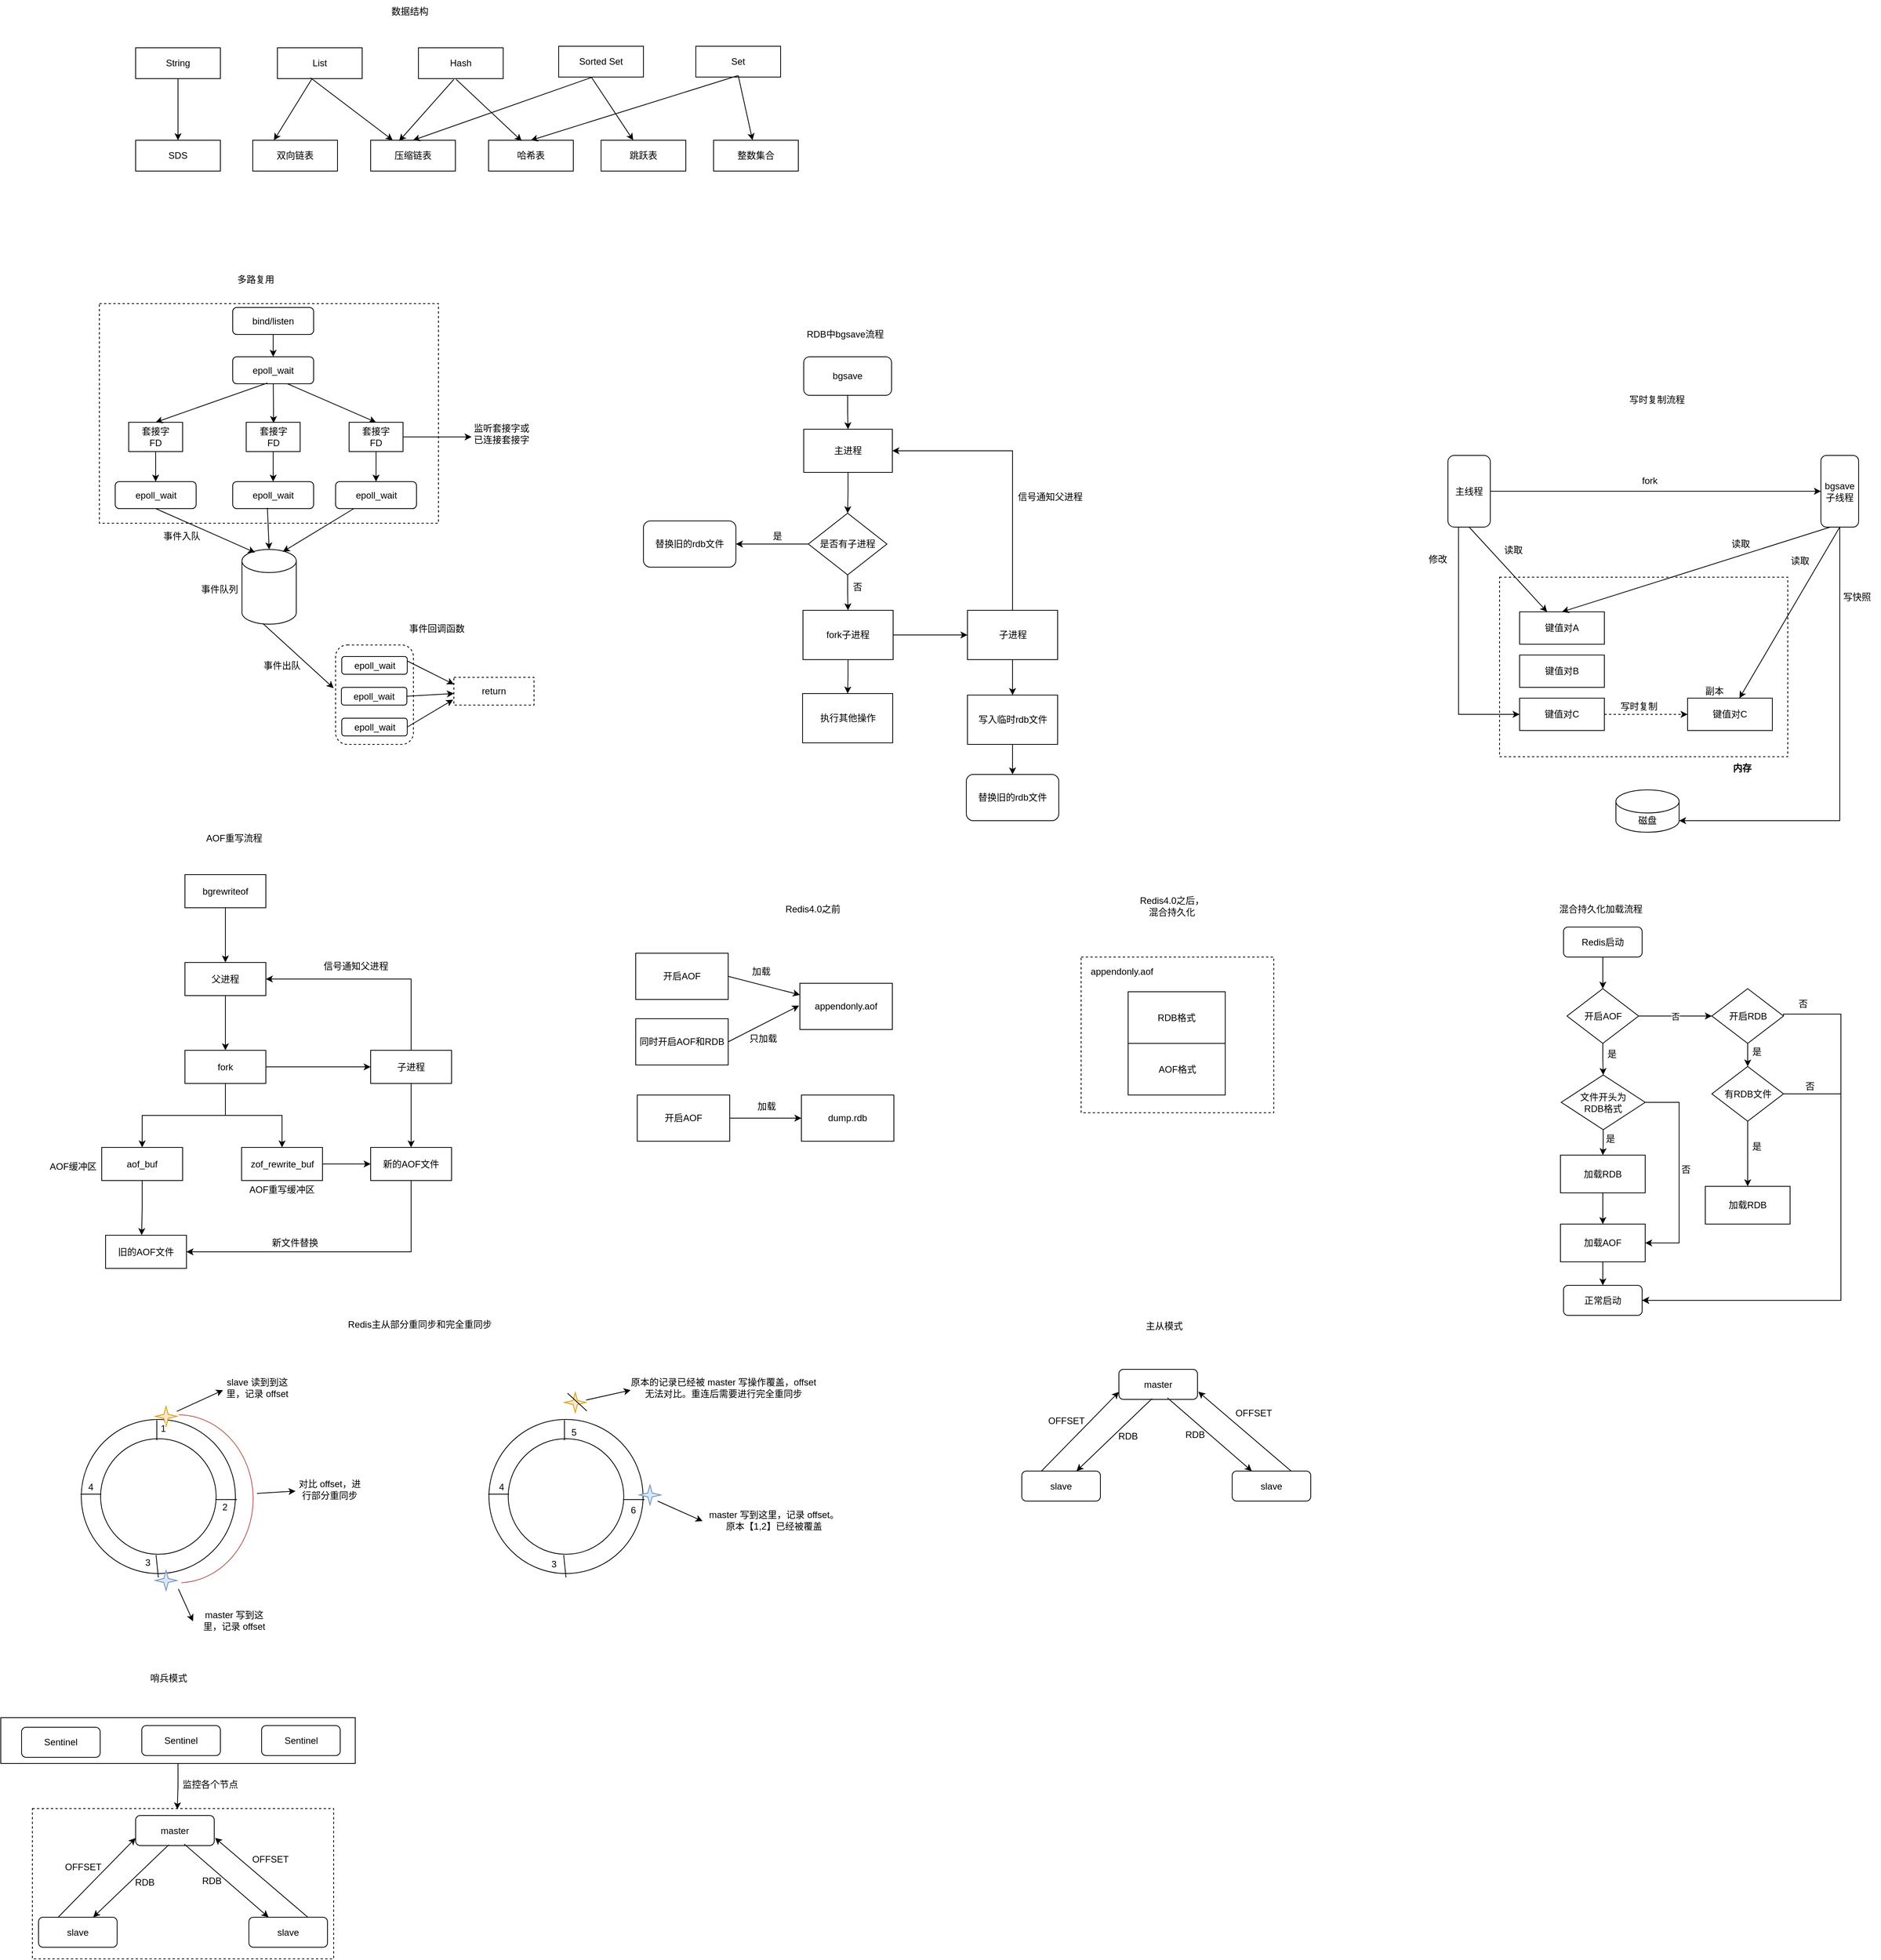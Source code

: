 <mxfile version="19.0.3" type="github">
  <diagram id="grCGv4p8HMgYhj-p3sTz" name="第 1 页">
    <mxGraphModel dx="1422" dy="772" grid="0" gridSize="10" guides="1" tooltips="1" connect="1" arrows="1" fold="1" page="1" pageScale="1" pageWidth="3300" pageHeight="4681" math="0" shadow="0">
      <root>
        <mxCell id="0" />
        <mxCell id="1" parent="0" />
        <mxCell id="jHE0FJWJ880_i3MxflBw-75" value="" style="rounded=0;whiteSpace=wrap;html=1;labelBackgroundColor=#FFFFFF;fontColor=#000000;dashed=1;" vertex="1" parent="1">
          <mxGeometry x="115" y="2437" width="391" height="195" as="geometry" />
        </mxCell>
        <mxCell id="jHE0FJWJ880_i3MxflBw-76" style="edgeStyle=orthogonalEdgeStyle;rounded=0;orthogonalLoop=1;jettySize=auto;html=1;exitX=0.5;exitY=1;exitDx=0;exitDy=0;entryX=0.481;entryY=0.005;entryDx=0;entryDy=0;entryPerimeter=0;fontColor=#000000;" edge="1" parent="1" source="jHE0FJWJ880_i3MxflBw-74" target="jHE0FJWJ880_i3MxflBw-75">
          <mxGeometry relative="1" as="geometry" />
        </mxCell>
        <mxCell id="jHE0FJWJ880_i3MxflBw-74" value="" style="rounded=0;whiteSpace=wrap;html=1;labelBackgroundColor=#FFFFFF;fontColor=#000000;" vertex="1" parent="1">
          <mxGeometry x="74" y="2319" width="460" height="59.5" as="geometry" />
        </mxCell>
        <mxCell id="YoqoyMoTRo79KlL0MlWP-41" value="" style="rounded=0;whiteSpace=wrap;html=1;dashed=1;" parent="1" vertex="1">
          <mxGeometry x="1476" y="1332" width="250" height="202" as="geometry" />
        </mxCell>
        <mxCell id="e77hAaYao5_kNf_C5-a_-31" value="" style="rounded=0;whiteSpace=wrap;html=1;dashed=1;" parent="1" vertex="1">
          <mxGeometry x="2019" y="839" width="374" height="233" as="geometry" />
        </mxCell>
        <mxCell id="kx_1KyyJeE4FJRKxf5E7-43" value="" style="rounded=0;whiteSpace=wrap;html=1;dashed=1;" parent="1" vertex="1">
          <mxGeometry x="202" y="484" width="440" height="285" as="geometry" />
        </mxCell>
        <mxCell id="kx_1KyyJeE4FJRKxf5E7-15" style="edgeStyle=orthogonalEdgeStyle;rounded=0;orthogonalLoop=1;jettySize=auto;html=1;exitX=0.5;exitY=1;exitDx=0;exitDy=0;" parent="1" source="kx_1KyyJeE4FJRKxf5E7-1" target="kx_1KyyJeE4FJRKxf5E7-10" edge="1">
          <mxGeometry relative="1" as="geometry" />
        </mxCell>
        <mxCell id="kx_1KyyJeE4FJRKxf5E7-1" value="String" style="rounded=0;whiteSpace=wrap;html=1;" parent="1" vertex="1">
          <mxGeometry x="249" y="152" width="110" height="40" as="geometry" />
        </mxCell>
        <mxCell id="kx_1KyyJeE4FJRKxf5E7-6" value="List" style="rounded=0;whiteSpace=wrap;html=1;" parent="1" vertex="1">
          <mxGeometry x="433" y="152" width="110" height="40" as="geometry" />
        </mxCell>
        <mxCell id="kx_1KyyJeE4FJRKxf5E7-7" value="Hash" style="rounded=0;whiteSpace=wrap;html=1;" parent="1" vertex="1">
          <mxGeometry x="616" y="152" width="110" height="40" as="geometry" />
        </mxCell>
        <mxCell id="kx_1KyyJeE4FJRKxf5E7-8" value="Sorted Set" style="rounded=0;whiteSpace=wrap;html=1;" parent="1" vertex="1">
          <mxGeometry x="798" y="150" width="110" height="40" as="geometry" />
        </mxCell>
        <mxCell id="kx_1KyyJeE4FJRKxf5E7-9" value="Set" style="rounded=0;whiteSpace=wrap;html=1;" parent="1" vertex="1">
          <mxGeometry x="976" y="150" width="110" height="40" as="geometry" />
        </mxCell>
        <mxCell id="kx_1KyyJeE4FJRKxf5E7-10" value="SDS" style="rounded=0;whiteSpace=wrap;html=1;" parent="1" vertex="1">
          <mxGeometry x="249" y="272" width="110" height="40" as="geometry" />
        </mxCell>
        <mxCell id="kx_1KyyJeE4FJRKxf5E7-11" value="双向链表" style="rounded=0;whiteSpace=wrap;html=1;" parent="1" vertex="1">
          <mxGeometry x="401" y="272" width="110" height="40" as="geometry" />
        </mxCell>
        <mxCell id="kx_1KyyJeE4FJRKxf5E7-12" value="压缩链表" style="rounded=0;whiteSpace=wrap;html=1;" parent="1" vertex="1">
          <mxGeometry x="554" y="272" width="110" height="40" as="geometry" />
        </mxCell>
        <mxCell id="kx_1KyyJeE4FJRKxf5E7-13" value="哈希表" style="rounded=0;whiteSpace=wrap;html=1;" parent="1" vertex="1">
          <mxGeometry x="707" y="272" width="110" height="40" as="geometry" />
        </mxCell>
        <mxCell id="kx_1KyyJeE4FJRKxf5E7-14" value="跳跃表" style="rounded=0;whiteSpace=wrap;html=1;" parent="1" vertex="1">
          <mxGeometry x="853" y="272" width="110" height="40" as="geometry" />
        </mxCell>
        <mxCell id="kx_1KyyJeE4FJRKxf5E7-16" value="整数集合" style="rounded=0;whiteSpace=wrap;html=1;" parent="1" vertex="1">
          <mxGeometry x="999" y="272" width="110" height="40" as="geometry" />
        </mxCell>
        <mxCell id="kx_1KyyJeE4FJRKxf5E7-18" value="" style="endArrow=classic;html=1;rounded=0;exitX=0.409;exitY=1;exitDx=0;exitDy=0;exitPerimeter=0;entryX=0.25;entryY=0;entryDx=0;entryDy=0;" parent="1" source="kx_1KyyJeE4FJRKxf5E7-6" target="kx_1KyyJeE4FJRKxf5E7-11" edge="1">
          <mxGeometry width="50" height="50" relative="1" as="geometry">
            <mxPoint x="695" y="420" as="sourcePoint" />
            <mxPoint x="745" y="370" as="targetPoint" />
          </mxGeometry>
        </mxCell>
        <mxCell id="kx_1KyyJeE4FJRKxf5E7-19" value="" style="endArrow=classic;html=1;rounded=0;" parent="1" target="kx_1KyyJeE4FJRKxf5E7-12" edge="1">
          <mxGeometry width="50" height="50" relative="1" as="geometry">
            <mxPoint x="476" y="191" as="sourcePoint" />
            <mxPoint x="438.5" y="282" as="targetPoint" />
          </mxGeometry>
        </mxCell>
        <mxCell id="kx_1KyyJeE4FJRKxf5E7-20" value="" style="endArrow=classic;html=1;rounded=0;exitX=0.418;exitY=1.025;exitDx=0;exitDy=0;exitPerimeter=0;entryX=0.336;entryY=0.025;entryDx=0;entryDy=0;entryPerimeter=0;" parent="1" source="kx_1KyyJeE4FJRKxf5E7-7" target="kx_1KyyJeE4FJRKxf5E7-12" edge="1">
          <mxGeometry width="50" height="50" relative="1" as="geometry">
            <mxPoint x="486" y="201" as="sourcePoint" />
            <mxPoint x="596" y="271" as="targetPoint" />
          </mxGeometry>
        </mxCell>
        <mxCell id="kx_1KyyJeE4FJRKxf5E7-21" value="" style="endArrow=classic;html=1;rounded=0;exitX=0.445;exitY=1.025;exitDx=0;exitDy=0;exitPerimeter=0;entryX=0.391;entryY=0.025;entryDx=0;entryDy=0;entryPerimeter=0;" parent="1" source="kx_1KyyJeE4FJRKxf5E7-7" target="kx_1KyyJeE4FJRKxf5E7-13" edge="1">
          <mxGeometry width="50" height="50" relative="1" as="geometry">
            <mxPoint x="496" y="211" as="sourcePoint" />
            <mxPoint x="747" y="270" as="targetPoint" />
          </mxGeometry>
        </mxCell>
        <mxCell id="kx_1KyyJeE4FJRKxf5E7-22" value="" style="endArrow=classic;html=1;rounded=0;exitX=0.4;exitY=1;exitDx=0;exitDy=0;exitPerimeter=0;entryX=0.5;entryY=0;entryDx=0;entryDy=0;" parent="1" source="kx_1KyyJeE4FJRKxf5E7-8" target="kx_1KyyJeE4FJRKxf5E7-12" edge="1">
          <mxGeometry width="50" height="50" relative="1" as="geometry">
            <mxPoint x="506" y="221" as="sourcePoint" />
            <mxPoint x="612.663" y="302" as="targetPoint" />
          </mxGeometry>
        </mxCell>
        <mxCell id="kx_1KyyJeE4FJRKxf5E7-23" value="" style="endArrow=classic;html=1;rounded=0;" parent="1" target="kx_1KyyJeE4FJRKxf5E7-14" edge="1">
          <mxGeometry width="50" height="50" relative="1" as="geometry">
            <mxPoint x="841" y="191" as="sourcePoint" />
            <mxPoint x="622.663" y="312" as="targetPoint" />
          </mxGeometry>
        </mxCell>
        <mxCell id="kx_1KyyJeE4FJRKxf5E7-24" value="" style="endArrow=classic;html=1;rounded=0;entryX=0.5;entryY=0;entryDx=0;entryDy=0;" parent="1" target="kx_1KyyJeE4FJRKxf5E7-13" edge="1">
          <mxGeometry width="50" height="50" relative="1" as="geometry">
            <mxPoint x="1031" y="188" as="sourcePoint" />
            <mxPoint x="632.663" y="322" as="targetPoint" />
          </mxGeometry>
        </mxCell>
        <mxCell id="kx_1KyyJeE4FJRKxf5E7-25" value="" style="endArrow=classic;html=1;rounded=0;" parent="1" target="kx_1KyyJeE4FJRKxf5E7-16" edge="1">
          <mxGeometry width="50" height="50" relative="1" as="geometry">
            <mxPoint x="1031" y="188" as="sourcePoint" />
            <mxPoint x="642.663" y="332" as="targetPoint" />
          </mxGeometry>
        </mxCell>
        <mxCell id="kx_1KyyJeE4FJRKxf5E7-61" style="edgeStyle=orthogonalEdgeStyle;rounded=0;orthogonalLoop=1;jettySize=auto;html=1;exitX=0.5;exitY=1;exitDx=0;exitDy=0;entryX=0.5;entryY=0;entryDx=0;entryDy=0;" parent="1" source="kx_1KyyJeE4FJRKxf5E7-27" target="kx_1KyyJeE4FJRKxf5E7-28" edge="1">
          <mxGeometry relative="1" as="geometry" />
        </mxCell>
        <mxCell id="kx_1KyyJeE4FJRKxf5E7-27" value="bind/listen" style="rounded=1;whiteSpace=wrap;html=1;" parent="1" vertex="1">
          <mxGeometry x="375" y="489" width="105" height="35" as="geometry" />
        </mxCell>
        <mxCell id="kx_1KyyJeE4FJRKxf5E7-28" value="epoll_wait" style="rounded=1;whiteSpace=wrap;html=1;" parent="1" vertex="1">
          <mxGeometry x="375" y="553" width="105" height="35" as="geometry" />
        </mxCell>
        <mxCell id="kx_1KyyJeE4FJRKxf5E7-54" style="edgeStyle=orthogonalEdgeStyle;rounded=0;orthogonalLoop=1;jettySize=auto;html=1;exitX=0.5;exitY=1;exitDx=0;exitDy=0;" parent="1" source="kx_1KyyJeE4FJRKxf5E7-29" target="kx_1KyyJeE4FJRKxf5E7-32" edge="1">
          <mxGeometry relative="1" as="geometry" />
        </mxCell>
        <mxCell id="kx_1KyyJeE4FJRKxf5E7-29" value="套接字&lt;br&gt;FD" style="rounded=0;whiteSpace=wrap;html=1;" parent="1" vertex="1">
          <mxGeometry x="240" y="638" width="70" height="38" as="geometry" />
        </mxCell>
        <mxCell id="kx_1KyyJeE4FJRKxf5E7-55" style="edgeStyle=orthogonalEdgeStyle;rounded=0;orthogonalLoop=1;jettySize=auto;html=1;exitX=0.5;exitY=1;exitDx=0;exitDy=0;entryX=0.5;entryY=0;entryDx=0;entryDy=0;" parent="1" source="kx_1KyyJeE4FJRKxf5E7-30" target="kx_1KyyJeE4FJRKxf5E7-33" edge="1">
          <mxGeometry relative="1" as="geometry" />
        </mxCell>
        <mxCell id="kx_1KyyJeE4FJRKxf5E7-30" value="套接字&lt;br&gt;FD" style="rounded=0;whiteSpace=wrap;html=1;" parent="1" vertex="1">
          <mxGeometry x="392.5" y="638" width="70" height="38" as="geometry" />
        </mxCell>
        <mxCell id="kx_1KyyJeE4FJRKxf5E7-56" style="edgeStyle=orthogonalEdgeStyle;rounded=0;orthogonalLoop=1;jettySize=auto;html=1;exitX=0.5;exitY=1;exitDx=0;exitDy=0;entryX=0.5;entryY=0;entryDx=0;entryDy=0;" parent="1" source="kx_1KyyJeE4FJRKxf5E7-31" target="kx_1KyyJeE4FJRKxf5E7-34" edge="1">
          <mxGeometry relative="1" as="geometry" />
        </mxCell>
        <mxCell id="kx_1KyyJeE4FJRKxf5E7-67" style="edgeStyle=orthogonalEdgeStyle;rounded=0;orthogonalLoop=1;jettySize=auto;html=1;exitX=1;exitY=0.5;exitDx=0;exitDy=0;" parent="1" source="kx_1KyyJeE4FJRKxf5E7-31" edge="1">
          <mxGeometry relative="1" as="geometry">
            <mxPoint x="685" y="657" as="targetPoint" />
          </mxGeometry>
        </mxCell>
        <mxCell id="kx_1KyyJeE4FJRKxf5E7-31" value="套接字&lt;br&gt;FD" style="rounded=0;whiteSpace=wrap;html=1;" parent="1" vertex="1">
          <mxGeometry x="526" y="638" width="70" height="38" as="geometry" />
        </mxCell>
        <mxCell id="kx_1KyyJeE4FJRKxf5E7-32" value="epoll_wait" style="rounded=1;whiteSpace=wrap;html=1;" parent="1" vertex="1">
          <mxGeometry x="222.5" y="715" width="105" height="35" as="geometry" />
        </mxCell>
        <mxCell id="kx_1KyyJeE4FJRKxf5E7-33" value="epoll_wait" style="rounded=1;whiteSpace=wrap;html=1;" parent="1" vertex="1">
          <mxGeometry x="375" y="715" width="105" height="35" as="geometry" />
        </mxCell>
        <mxCell id="kx_1KyyJeE4FJRKxf5E7-34" value="epoll_wait" style="rounded=1;whiteSpace=wrap;html=1;" parent="1" vertex="1">
          <mxGeometry x="508.5" y="715" width="105" height="35" as="geometry" />
        </mxCell>
        <mxCell id="kx_1KyyJeE4FJRKxf5E7-36" value="" style="shape=cylinder3;whiteSpace=wrap;html=1;boundedLbl=1;backgroundOutline=1;size=15;" parent="1" vertex="1">
          <mxGeometry x="387" y="803" width="70.5" height="97" as="geometry" />
        </mxCell>
        <mxCell id="kx_1KyyJeE4FJRKxf5E7-39" value="" style="rounded=1;whiteSpace=wrap;html=1;dashed=1;" parent="1" vertex="1">
          <mxGeometry x="508.5" y="927" width="101" height="129" as="geometry" />
        </mxCell>
        <mxCell id="kx_1KyyJeE4FJRKxf5E7-40" value="epoll_wait" style="rounded=1;whiteSpace=wrap;html=1;" parent="1" vertex="1">
          <mxGeometry x="516.5" y="942" width="85" height="23" as="geometry" />
        </mxCell>
        <mxCell id="kx_1KyyJeE4FJRKxf5E7-41" value="epoll_wait" style="rounded=1;whiteSpace=wrap;html=1;" parent="1" vertex="1">
          <mxGeometry x="516" y="982" width="85" height="23" as="geometry" />
        </mxCell>
        <mxCell id="kx_1KyyJeE4FJRKxf5E7-42" value="epoll_wait" style="rounded=1;whiteSpace=wrap;html=1;" parent="1" vertex="1">
          <mxGeometry x="516.5" y="1022" width="85" height="23" as="geometry" />
        </mxCell>
        <mxCell id="kx_1KyyJeE4FJRKxf5E7-44" value="return" style="rounded=0;whiteSpace=wrap;html=1;dashed=1;" parent="1" vertex="1">
          <mxGeometry x="662" y="969" width="104" height="36" as="geometry" />
        </mxCell>
        <mxCell id="kx_1KyyJeE4FJRKxf5E7-46" value="" style="endArrow=classic;html=1;rounded=0;exitX=1;exitY=0.25;exitDx=0;exitDy=0;entryX=0;entryY=0.25;entryDx=0;entryDy=0;" parent="1" source="kx_1KyyJeE4FJRKxf5E7-40" target="kx_1KyyJeE4FJRKxf5E7-44" edge="1">
          <mxGeometry width="50" height="50" relative="1" as="geometry">
            <mxPoint x="858" y="885" as="sourcePoint" />
            <mxPoint x="908" y="835" as="targetPoint" />
          </mxGeometry>
        </mxCell>
        <mxCell id="kx_1KyyJeE4FJRKxf5E7-47" value="" style="endArrow=classic;html=1;rounded=0;exitX=1;exitY=0.5;exitDx=0;exitDy=0;" parent="1" source="kx_1KyyJeE4FJRKxf5E7-41" edge="1">
          <mxGeometry width="50" height="50" relative="1" as="geometry">
            <mxPoint x="611.5" y="957.75" as="sourcePoint" />
            <mxPoint x="662" y="990" as="targetPoint" />
          </mxGeometry>
        </mxCell>
        <mxCell id="kx_1KyyJeE4FJRKxf5E7-48" value="" style="endArrow=classic;html=1;rounded=0;exitX=1;exitY=0.5;exitDx=0;exitDy=0;" parent="1" source="kx_1KyyJeE4FJRKxf5E7-42" edge="1">
          <mxGeometry width="50" height="50" relative="1" as="geometry">
            <mxPoint x="621.5" y="967.75" as="sourcePoint" />
            <mxPoint x="661" y="998" as="targetPoint" />
          </mxGeometry>
        </mxCell>
        <mxCell id="kx_1KyyJeE4FJRKxf5E7-49" value="" style="endArrow=classic;html=1;rounded=0;exitX=0.383;exitY=0.99;exitDx=0;exitDy=0;exitPerimeter=0;" parent="1" source="kx_1KyyJeE4FJRKxf5E7-36" edge="1">
          <mxGeometry width="50" height="50" relative="1" as="geometry">
            <mxPoint x="631.5" y="977.75" as="sourcePoint" />
            <mxPoint x="506" y="983" as="targetPoint" />
          </mxGeometry>
        </mxCell>
        <mxCell id="kx_1KyyJeE4FJRKxf5E7-50" value="" style="endArrow=classic;html=1;rounded=0;exitX=0.5;exitY=1;exitDx=0;exitDy=0;entryX=0.241;entryY=0.041;entryDx=0;entryDy=0;entryPerimeter=0;" parent="1" source="kx_1KyyJeE4FJRKxf5E7-32" target="kx_1KyyJeE4FJRKxf5E7-36" edge="1">
          <mxGeometry width="50" height="50" relative="1" as="geometry">
            <mxPoint x="641.5" y="987.75" as="sourcePoint" />
            <mxPoint x="702" y="1018" as="targetPoint" />
          </mxGeometry>
        </mxCell>
        <mxCell id="kx_1KyyJeE4FJRKxf5E7-51" value="" style="endArrow=classic;html=1;rounded=0;exitX=0.429;exitY=0.971;exitDx=0;exitDy=0;exitPerimeter=0;entryX=0.5;entryY=0;entryDx=0;entryDy=0;entryPerimeter=0;" parent="1" source="kx_1KyyJeE4FJRKxf5E7-33" target="kx_1KyyJeE4FJRKxf5E7-36" edge="1">
          <mxGeometry width="50" height="50" relative="1" as="geometry">
            <mxPoint x="285" y="760" as="sourcePoint" />
            <mxPoint x="424" y="801" as="targetPoint" />
          </mxGeometry>
        </mxCell>
        <mxCell id="kx_1KyyJeE4FJRKxf5E7-52" value="" style="endArrow=classic;html=1;rounded=0;entryX=0.752;entryY=0.031;entryDx=0;entryDy=0;entryPerimeter=0;" parent="1" source="kx_1KyyJeE4FJRKxf5E7-34" target="kx_1KyyJeE4FJRKxf5E7-36" edge="1">
          <mxGeometry width="50" height="50" relative="1" as="geometry">
            <mxPoint x="295" y="770" as="sourcePoint" />
            <mxPoint x="423.991" y="826.977" as="targetPoint" />
          </mxGeometry>
        </mxCell>
        <mxCell id="kx_1KyyJeE4FJRKxf5E7-58" value="" style="endArrow=classic;html=1;rounded=0;" parent="1" source="kx_1KyyJeE4FJRKxf5E7-28" edge="1">
          <mxGeometry width="50" height="50" relative="1" as="geometry">
            <mxPoint x="430.045" y="758.985" as="sourcePoint" />
            <mxPoint x="428" y="639" as="targetPoint" />
          </mxGeometry>
        </mxCell>
        <mxCell id="kx_1KyyJeE4FJRKxf5E7-59" value="" style="endArrow=classic;html=1;rounded=0;exitX=0.429;exitY=0.971;exitDx=0;exitDy=0;exitPerimeter=0;entryX=0.5;entryY=0;entryDx=0;entryDy=0;" parent="1" source="kx_1KyyJeE4FJRKxf5E7-28" target="kx_1KyyJeE4FJRKxf5E7-29" edge="1">
          <mxGeometry width="50" height="50" relative="1" as="geometry">
            <mxPoint x="437.628" y="598" as="sourcePoint" />
            <mxPoint x="438" y="649" as="targetPoint" />
          </mxGeometry>
        </mxCell>
        <mxCell id="kx_1KyyJeE4FJRKxf5E7-60" value="" style="endArrow=classic;html=1;rounded=0;exitX=0.676;exitY=1;exitDx=0;exitDy=0;exitPerimeter=0;entryX=0.5;entryY=0;entryDx=0;entryDy=0;" parent="1" source="kx_1KyyJeE4FJRKxf5E7-28" target="kx_1KyyJeE4FJRKxf5E7-31" edge="1">
          <mxGeometry width="50" height="50" relative="1" as="geometry">
            <mxPoint x="447.628" y="608" as="sourcePoint" />
            <mxPoint x="448" y="659" as="targetPoint" />
          </mxGeometry>
        </mxCell>
        <mxCell id="kx_1KyyJeE4FJRKxf5E7-63" value="事件队列" style="text;html=1;strokeColor=none;fillColor=none;align=center;verticalAlign=middle;whiteSpace=wrap;rounded=0;dashed=1;" parent="1" vertex="1">
          <mxGeometry x="327.5" y="840" width="60" height="30" as="geometry" />
        </mxCell>
        <mxCell id="kx_1KyyJeE4FJRKxf5E7-64" value="事件入队" style="text;html=1;strokeColor=none;fillColor=none;align=center;verticalAlign=middle;whiteSpace=wrap;rounded=0;dashed=1;" parent="1" vertex="1">
          <mxGeometry x="279" y="771" width="60" height="30" as="geometry" />
        </mxCell>
        <mxCell id="kx_1KyyJeE4FJRKxf5E7-65" value="事件出队" style="text;html=1;strokeColor=none;fillColor=none;align=center;verticalAlign=middle;whiteSpace=wrap;rounded=0;dashed=1;" parent="1" vertex="1">
          <mxGeometry x="409" y="938.5" width="60" height="30" as="geometry" />
        </mxCell>
        <mxCell id="kx_1KyyJeE4FJRKxf5E7-66" value="事件回调函数" style="text;html=1;strokeColor=none;fillColor=none;align=center;verticalAlign=middle;whiteSpace=wrap;rounded=0;dashed=1;" parent="1" vertex="1">
          <mxGeometry x="601" y="891" width="78" height="30" as="geometry" />
        </mxCell>
        <mxCell id="kx_1KyyJeE4FJRKxf5E7-68" value="监听套接字或已连接套接字" style="text;html=1;strokeColor=none;fillColor=none;align=center;verticalAlign=middle;whiteSpace=wrap;rounded=0;dashed=1;" parent="1" vertex="1">
          <mxGeometry x="685" y="638" width="78" height="30" as="geometry" />
        </mxCell>
        <mxCell id="e77hAaYao5_kNf_C5-a_-11" style="edgeStyle=orthogonalEdgeStyle;rounded=0;orthogonalLoop=1;jettySize=auto;html=1;exitX=0.5;exitY=1;exitDx=0;exitDy=0;entryX=0.5;entryY=0;entryDx=0;entryDy=0;" parent="1" source="e77hAaYao5_kNf_C5-a_-1" target="e77hAaYao5_kNf_C5-a_-3" edge="1">
          <mxGeometry relative="1" as="geometry" />
        </mxCell>
        <mxCell id="e77hAaYao5_kNf_C5-a_-1" value="bgsave" style="rounded=1;whiteSpace=wrap;html=1;" parent="1" vertex="1">
          <mxGeometry x="1116" y="553" width="114" height="50" as="geometry" />
        </mxCell>
        <mxCell id="e77hAaYao5_kNf_C5-a_-12" style="edgeStyle=orthogonalEdgeStyle;rounded=0;orthogonalLoop=1;jettySize=auto;html=1;exitX=0.5;exitY=1;exitDx=0;exitDy=0;" parent="1" source="e77hAaYao5_kNf_C5-a_-3" target="e77hAaYao5_kNf_C5-a_-4" edge="1">
          <mxGeometry relative="1" as="geometry" />
        </mxCell>
        <mxCell id="e77hAaYao5_kNf_C5-a_-3" value="主进程" style="rounded=0;whiteSpace=wrap;html=1;" parent="1" vertex="1">
          <mxGeometry x="1116" y="647" width="115" height="56" as="geometry" />
        </mxCell>
        <mxCell id="e77hAaYao5_kNf_C5-a_-13" style="edgeStyle=orthogonalEdgeStyle;rounded=0;orthogonalLoop=1;jettySize=auto;html=1;exitX=0.5;exitY=1;exitDx=0;exitDy=0;" parent="1" source="e77hAaYao5_kNf_C5-a_-4" target="e77hAaYao5_kNf_C5-a_-5" edge="1">
          <mxGeometry relative="1" as="geometry" />
        </mxCell>
        <mxCell id="e77hAaYao5_kNf_C5-a_-18" style="edgeStyle=orthogonalEdgeStyle;rounded=0;orthogonalLoop=1;jettySize=auto;html=1;exitX=0;exitY=0.5;exitDx=0;exitDy=0;" parent="1" source="e77hAaYao5_kNf_C5-a_-4" target="e77hAaYao5_kNf_C5-a_-10" edge="1">
          <mxGeometry relative="1" as="geometry" />
        </mxCell>
        <mxCell id="e77hAaYao5_kNf_C5-a_-4" value="是否有子进程" style="rhombus;whiteSpace=wrap;html=1;" parent="1" vertex="1">
          <mxGeometry x="1122" y="756" width="102" height="80" as="geometry" />
        </mxCell>
        <mxCell id="e77hAaYao5_kNf_C5-a_-14" style="edgeStyle=orthogonalEdgeStyle;rounded=0;orthogonalLoop=1;jettySize=auto;html=1;entryX=0.5;entryY=0;entryDx=0;entryDy=0;" parent="1" source="e77hAaYao5_kNf_C5-a_-5" target="e77hAaYao5_kNf_C5-a_-6" edge="1">
          <mxGeometry relative="1" as="geometry" />
        </mxCell>
        <mxCell id="e77hAaYao5_kNf_C5-a_-16" style="edgeStyle=orthogonalEdgeStyle;rounded=0;orthogonalLoop=1;jettySize=auto;html=1;exitX=1;exitY=0.5;exitDx=0;exitDy=0;entryX=0;entryY=0.5;entryDx=0;entryDy=0;" parent="1" source="e77hAaYao5_kNf_C5-a_-5" target="e77hAaYao5_kNf_C5-a_-7" edge="1">
          <mxGeometry relative="1" as="geometry" />
        </mxCell>
        <mxCell id="e77hAaYao5_kNf_C5-a_-5" value="fork子进程" style="rounded=0;whiteSpace=wrap;html=1;" parent="1" vertex="1">
          <mxGeometry x="1115" y="882" width="117" height="64" as="geometry" />
        </mxCell>
        <mxCell id="e77hAaYao5_kNf_C5-a_-6" value="执行其他操作" style="rounded=0;whiteSpace=wrap;html=1;" parent="1" vertex="1">
          <mxGeometry x="1114.5" y="990" width="117" height="64" as="geometry" />
        </mxCell>
        <mxCell id="e77hAaYao5_kNf_C5-a_-17" style="edgeStyle=orthogonalEdgeStyle;rounded=0;orthogonalLoop=1;jettySize=auto;html=1;exitX=0.5;exitY=0;exitDx=0;exitDy=0;entryX=1;entryY=0.5;entryDx=0;entryDy=0;" parent="1" source="e77hAaYao5_kNf_C5-a_-7" target="e77hAaYao5_kNf_C5-a_-3" edge="1">
          <mxGeometry relative="1" as="geometry" />
        </mxCell>
        <mxCell id="e77hAaYao5_kNf_C5-a_-19" style="edgeStyle=orthogonalEdgeStyle;rounded=0;orthogonalLoop=1;jettySize=auto;html=1;exitX=0.5;exitY=1;exitDx=0;exitDy=0;entryX=0.5;entryY=0;entryDx=0;entryDy=0;" parent="1" source="e77hAaYao5_kNf_C5-a_-7" target="e77hAaYao5_kNf_C5-a_-8" edge="1">
          <mxGeometry relative="1" as="geometry" />
        </mxCell>
        <mxCell id="e77hAaYao5_kNf_C5-a_-7" value="子进程" style="rounded=0;whiteSpace=wrap;html=1;" parent="1" vertex="1">
          <mxGeometry x="1328.5" y="882" width="117" height="64" as="geometry" />
        </mxCell>
        <mxCell id="e77hAaYao5_kNf_C5-a_-20" style="edgeStyle=orthogonalEdgeStyle;rounded=0;orthogonalLoop=1;jettySize=auto;html=1;exitX=0.5;exitY=1;exitDx=0;exitDy=0;entryX=0.5;entryY=0;entryDx=0;entryDy=0;" parent="1" source="e77hAaYao5_kNf_C5-a_-8" target="e77hAaYao5_kNf_C5-a_-9" edge="1">
          <mxGeometry relative="1" as="geometry" />
        </mxCell>
        <mxCell id="e77hAaYao5_kNf_C5-a_-8" value="写入临时rdb文件" style="rounded=0;whiteSpace=wrap;html=1;" parent="1" vertex="1">
          <mxGeometry x="1328.5" y="992" width="117" height="64" as="geometry" />
        </mxCell>
        <mxCell id="e77hAaYao5_kNf_C5-a_-9" value="替换旧的rdb文件" style="rounded=1;whiteSpace=wrap;html=1;" parent="1" vertex="1">
          <mxGeometry x="1327" y="1095" width="120" height="60" as="geometry" />
        </mxCell>
        <mxCell id="e77hAaYao5_kNf_C5-a_-10" value="替换旧的rdb文件" style="rounded=1;whiteSpace=wrap;html=1;" parent="1" vertex="1">
          <mxGeometry x="908" y="766" width="120" height="60" as="geometry" />
        </mxCell>
        <mxCell id="e77hAaYao5_kNf_C5-a_-21" value="信号通知父进程" style="text;html=1;strokeColor=none;fillColor=none;align=center;verticalAlign=middle;whiteSpace=wrap;rounded=0;" parent="1" vertex="1">
          <mxGeometry x="1382" y="720" width="108" height="30" as="geometry" />
        </mxCell>
        <mxCell id="e77hAaYao5_kNf_C5-a_-22" value="是" style="text;html=1;strokeColor=none;fillColor=none;align=center;verticalAlign=middle;whiteSpace=wrap;rounded=0;" parent="1" vertex="1">
          <mxGeometry x="1065" y="776.5" width="34" height="19" as="geometry" />
        </mxCell>
        <mxCell id="e77hAaYao5_kNf_C5-a_-23" value="否" style="text;html=1;strokeColor=none;fillColor=none;align=center;verticalAlign=middle;whiteSpace=wrap;rounded=0;" parent="1" vertex="1">
          <mxGeometry x="1166" y="838.75" width="40" height="25.5" as="geometry" />
        </mxCell>
        <mxCell id="e77hAaYao5_kNf_C5-a_-24" value="数据结构" style="text;html=1;strokeColor=none;fillColor=none;align=center;verticalAlign=middle;whiteSpace=wrap;rounded=0;" parent="1" vertex="1">
          <mxGeometry x="575" y="90" width="60" height="30" as="geometry" />
        </mxCell>
        <mxCell id="e77hAaYao5_kNf_C5-a_-25" value="多路复用" style="text;html=1;strokeColor=none;fillColor=none;align=center;verticalAlign=middle;whiteSpace=wrap;rounded=0;" parent="1" vertex="1">
          <mxGeometry x="375" y="438" width="60" height="30" as="geometry" />
        </mxCell>
        <mxCell id="e77hAaYao5_kNf_C5-a_-26" value="RDB中bgsave流程" style="text;html=1;strokeColor=none;fillColor=none;align=center;verticalAlign=middle;whiteSpace=wrap;rounded=0;" parent="1" vertex="1">
          <mxGeometry x="1104" y="509" width="131.5" height="30" as="geometry" />
        </mxCell>
        <mxCell id="e77hAaYao5_kNf_C5-a_-30" style="edgeStyle=orthogonalEdgeStyle;rounded=0;orthogonalLoop=1;jettySize=auto;html=1;exitX=1;exitY=0.5;exitDx=0;exitDy=0;entryX=0;entryY=0.5;entryDx=0;entryDy=0;" parent="1" source="e77hAaYao5_kNf_C5-a_-27" target="e77hAaYao5_kNf_C5-a_-29" edge="1">
          <mxGeometry relative="1" as="geometry" />
        </mxCell>
        <mxCell id="e77hAaYao5_kNf_C5-a_-46" style="edgeStyle=orthogonalEdgeStyle;rounded=0;orthogonalLoop=1;jettySize=auto;html=1;exitX=0.25;exitY=1;exitDx=0;exitDy=0;entryX=0;entryY=0.5;entryDx=0;entryDy=0;" parent="1" source="e77hAaYao5_kNf_C5-a_-27" target="e77hAaYao5_kNf_C5-a_-34" edge="1">
          <mxGeometry relative="1" as="geometry" />
        </mxCell>
        <mxCell id="e77hAaYao5_kNf_C5-a_-27" value="主线程" style="rounded=1;whiteSpace=wrap;html=1;" parent="1" vertex="1">
          <mxGeometry x="1952" y="681" width="55" height="93" as="geometry" />
        </mxCell>
        <mxCell id="e77hAaYao5_kNf_C5-a_-49" style="edgeStyle=orthogonalEdgeStyle;rounded=0;orthogonalLoop=1;jettySize=auto;html=1;exitX=0.5;exitY=1;exitDx=0;exitDy=0;entryX=1;entryY=1;entryDx=0;entryDy=-15;entryPerimeter=0;" parent="1" source="e77hAaYao5_kNf_C5-a_-29" target="e77hAaYao5_kNf_C5-a_-36" edge="1">
          <mxGeometry relative="1" as="geometry" />
        </mxCell>
        <mxCell id="e77hAaYao5_kNf_C5-a_-29" value="bgsave子线程" style="rounded=1;whiteSpace=wrap;html=1;" parent="1" vertex="1">
          <mxGeometry x="2436" y="681" width="49" height="93" as="geometry" />
        </mxCell>
        <mxCell id="e77hAaYao5_kNf_C5-a_-32" value="键值对A" style="rounded=0;whiteSpace=wrap;html=1;" parent="1" vertex="1">
          <mxGeometry x="2045" y="884" width="110" height="42" as="geometry" />
        </mxCell>
        <mxCell id="e77hAaYao5_kNf_C5-a_-33" value="键值对B" style="rounded=0;whiteSpace=wrap;html=1;" parent="1" vertex="1">
          <mxGeometry x="2045" y="940" width="110" height="42" as="geometry" />
        </mxCell>
        <mxCell id="e77hAaYao5_kNf_C5-a_-51" style="edgeStyle=orthogonalEdgeStyle;rounded=0;orthogonalLoop=1;jettySize=auto;html=1;exitX=1;exitY=0.5;exitDx=0;exitDy=0;entryX=0;entryY=0.5;entryDx=0;entryDy=0;dashed=1;" parent="1" source="e77hAaYao5_kNf_C5-a_-34" target="e77hAaYao5_kNf_C5-a_-35" edge="1">
          <mxGeometry relative="1" as="geometry" />
        </mxCell>
        <mxCell id="e77hAaYao5_kNf_C5-a_-34" value="键值对C" style="rounded=0;whiteSpace=wrap;html=1;" parent="1" vertex="1">
          <mxGeometry x="2045" y="996" width="110" height="42" as="geometry" />
        </mxCell>
        <mxCell id="e77hAaYao5_kNf_C5-a_-35" value="键值对C" style="rounded=0;whiteSpace=wrap;html=1;" parent="1" vertex="1">
          <mxGeometry x="2263" y="996" width="110" height="42" as="geometry" />
        </mxCell>
        <mxCell id="e77hAaYao5_kNf_C5-a_-36" value="磁盘" style="shape=cylinder3;whiteSpace=wrap;html=1;boundedLbl=1;backgroundOutline=1;size=15;" parent="1" vertex="1">
          <mxGeometry x="2170" y="1115" width="82" height="55" as="geometry" />
        </mxCell>
        <mxCell id="e77hAaYao5_kNf_C5-a_-37" value="fork" style="text;html=1;strokeColor=none;fillColor=none;align=center;verticalAlign=middle;whiteSpace=wrap;rounded=0;" parent="1" vertex="1">
          <mxGeometry x="2184" y="699" width="60" height="30" as="geometry" />
        </mxCell>
        <mxCell id="e77hAaYao5_kNf_C5-a_-38" value="" style="endArrow=classic;html=1;rounded=0;exitX=0.5;exitY=1;exitDx=0;exitDy=0;" parent="1" source="e77hAaYao5_kNf_C5-a_-27" target="e77hAaYao5_kNf_C5-a_-32" edge="1">
          <mxGeometry width="50" height="50" relative="1" as="geometry">
            <mxPoint x="1838" y="882" as="sourcePoint" />
            <mxPoint x="1888" y="832" as="targetPoint" />
          </mxGeometry>
        </mxCell>
        <mxCell id="e77hAaYao5_kNf_C5-a_-40" value="" style="endArrow=classic;html=1;rounded=0;entryX=0.5;entryY=0;entryDx=0;entryDy=0;exitX=0.25;exitY=1;exitDx=0;exitDy=0;" parent="1" source="e77hAaYao5_kNf_C5-a_-29" target="e77hAaYao5_kNf_C5-a_-32" edge="1">
          <mxGeometry width="50" height="50" relative="1" as="geometry">
            <mxPoint x="1931" y="834" as="sourcePoint" />
            <mxPoint x="2090.683" y="894" as="targetPoint" />
            <Array as="points" />
          </mxGeometry>
        </mxCell>
        <mxCell id="e77hAaYao5_kNf_C5-a_-41" value="" style="endArrow=classic;html=1;rounded=0;exitX=0.5;exitY=1;exitDx=0;exitDy=0;" parent="1" source="e77hAaYao5_kNf_C5-a_-29" target="e77hAaYao5_kNf_C5-a_-35" edge="1">
          <mxGeometry width="50" height="50" relative="1" as="geometry">
            <mxPoint x="2458.25" y="784" as="sourcePoint" />
            <mxPoint x="2110" y="894" as="targetPoint" />
            <Array as="points" />
          </mxGeometry>
        </mxCell>
        <mxCell id="e77hAaYao5_kNf_C5-a_-42" value="读取" style="text;html=1;strokeColor=none;fillColor=none;align=center;verticalAlign=middle;whiteSpace=wrap;rounded=0;" parent="1" vertex="1">
          <mxGeometry x="2007" y="789" width="60" height="30" as="geometry" />
        </mxCell>
        <mxCell id="e77hAaYao5_kNf_C5-a_-43" value="读取" style="text;html=1;strokeColor=none;fillColor=none;align=center;verticalAlign=middle;whiteSpace=wrap;rounded=0;" parent="1" vertex="1">
          <mxGeometry x="2302" y="781" width="60" height="30" as="geometry" />
        </mxCell>
        <mxCell id="e77hAaYao5_kNf_C5-a_-44" value="读取" style="text;html=1;strokeColor=none;fillColor=none;align=center;verticalAlign=middle;whiteSpace=wrap;rounded=0;" parent="1" vertex="1">
          <mxGeometry x="2379" y="803" width="60" height="30" as="geometry" />
        </mxCell>
        <mxCell id="e77hAaYao5_kNf_C5-a_-47" value="修改" style="text;html=1;strokeColor=none;fillColor=none;align=center;verticalAlign=middle;whiteSpace=wrap;rounded=0;" parent="1" vertex="1">
          <mxGeometry x="1909" y="801" width="60" height="30" as="geometry" />
        </mxCell>
        <mxCell id="e77hAaYao5_kNf_C5-a_-48" value="写快照" style="text;html=1;strokeColor=none;fillColor=none;align=center;verticalAlign=middle;whiteSpace=wrap;rounded=0;" parent="1" vertex="1">
          <mxGeometry x="2453" y="850" width="60" height="30" as="geometry" />
        </mxCell>
        <mxCell id="e77hAaYao5_kNf_C5-a_-50" value="副本" style="text;html=1;strokeColor=none;fillColor=none;align=center;verticalAlign=middle;whiteSpace=wrap;rounded=0;" parent="1" vertex="1">
          <mxGeometry x="2268" y="972" width="60" height="30" as="geometry" />
        </mxCell>
        <mxCell id="e77hAaYao5_kNf_C5-a_-52" value="写时复制" style="text;html=1;strokeColor=none;fillColor=none;align=center;verticalAlign=middle;whiteSpace=wrap;rounded=0;" parent="1" vertex="1">
          <mxGeometry x="2170" y="992" width="60" height="30" as="geometry" />
        </mxCell>
        <mxCell id="YoqoyMoTRo79KlL0MlWP-1" value="写时复制流程" style="text;html=1;strokeColor=none;fillColor=none;align=center;verticalAlign=middle;whiteSpace=wrap;rounded=0;" parent="1" vertex="1">
          <mxGeometry x="2176" y="594" width="95" height="30" as="geometry" />
        </mxCell>
        <mxCell id="YoqoyMoTRo79KlL0MlWP-2" value="内存" style="text;html=1;strokeColor=none;fillColor=none;align=center;verticalAlign=middle;whiteSpace=wrap;rounded=0;fontStyle=1" parent="1" vertex="1">
          <mxGeometry x="2304" y="1072" width="60" height="30" as="geometry" />
        </mxCell>
        <mxCell id="YoqoyMoTRo79KlL0MlWP-3" value="AOF重写流程" style="text;html=1;strokeColor=none;fillColor=none;align=center;verticalAlign=middle;whiteSpace=wrap;rounded=0;" parent="1" vertex="1">
          <mxGeometry x="324" y="1163" width="106" height="30" as="geometry" />
        </mxCell>
        <mxCell id="YoqoyMoTRo79KlL0MlWP-12" style="edgeStyle=orthogonalEdgeStyle;rounded=0;orthogonalLoop=1;jettySize=auto;html=1;exitX=0.5;exitY=1;exitDx=0;exitDy=0;entryX=0.5;entryY=0;entryDx=0;entryDy=0;" parent="1" source="YoqoyMoTRo79KlL0MlWP-4" target="YoqoyMoTRo79KlL0MlWP-5" edge="1">
          <mxGeometry relative="1" as="geometry" />
        </mxCell>
        <mxCell id="YoqoyMoTRo79KlL0MlWP-4" value="bgrewriteof" style="rounded=0;whiteSpace=wrap;html=1;" parent="1" vertex="1">
          <mxGeometry x="313" y="1225" width="105" height="43" as="geometry" />
        </mxCell>
        <mxCell id="YoqoyMoTRo79KlL0MlWP-13" style="edgeStyle=orthogonalEdgeStyle;rounded=0;orthogonalLoop=1;jettySize=auto;html=1;exitX=0.5;exitY=1;exitDx=0;exitDy=0;entryX=0.5;entryY=0;entryDx=0;entryDy=0;" parent="1" source="YoqoyMoTRo79KlL0MlWP-5" target="YoqoyMoTRo79KlL0MlWP-6" edge="1">
          <mxGeometry relative="1" as="geometry" />
        </mxCell>
        <mxCell id="YoqoyMoTRo79KlL0MlWP-5" value="父进程" style="rounded=0;whiteSpace=wrap;html=1;" parent="1" vertex="1">
          <mxGeometry x="313" y="1339" width="105" height="43" as="geometry" />
        </mxCell>
        <mxCell id="YoqoyMoTRo79KlL0MlWP-14" style="edgeStyle=orthogonalEdgeStyle;rounded=0;orthogonalLoop=1;jettySize=auto;html=1;exitX=0.5;exitY=1;exitDx=0;exitDy=0;" parent="1" source="YoqoyMoTRo79KlL0MlWP-6" target="YoqoyMoTRo79KlL0MlWP-8" edge="1">
          <mxGeometry relative="1" as="geometry" />
        </mxCell>
        <mxCell id="YoqoyMoTRo79KlL0MlWP-15" style="edgeStyle=orthogonalEdgeStyle;rounded=0;orthogonalLoop=1;jettySize=auto;html=1;exitX=0.5;exitY=1;exitDx=0;exitDy=0;" parent="1" source="YoqoyMoTRo79KlL0MlWP-6" target="YoqoyMoTRo79KlL0MlWP-9" edge="1">
          <mxGeometry relative="1" as="geometry" />
        </mxCell>
        <mxCell id="YoqoyMoTRo79KlL0MlWP-16" style="edgeStyle=orthogonalEdgeStyle;rounded=0;orthogonalLoop=1;jettySize=auto;html=1;exitX=1;exitY=0.5;exitDx=0;exitDy=0;entryX=0;entryY=0.5;entryDx=0;entryDy=0;" parent="1" source="YoqoyMoTRo79KlL0MlWP-6" target="YoqoyMoTRo79KlL0MlWP-7" edge="1">
          <mxGeometry relative="1" as="geometry" />
        </mxCell>
        <mxCell id="YoqoyMoTRo79KlL0MlWP-6" value="fork" style="rounded=0;whiteSpace=wrap;html=1;" parent="1" vertex="1">
          <mxGeometry x="313" y="1453" width="105" height="43" as="geometry" />
        </mxCell>
        <mxCell id="YoqoyMoTRo79KlL0MlWP-17" style="edgeStyle=orthogonalEdgeStyle;rounded=0;orthogonalLoop=1;jettySize=auto;html=1;exitX=0.5;exitY=1;exitDx=0;exitDy=0;" parent="1" source="YoqoyMoTRo79KlL0MlWP-7" target="YoqoyMoTRo79KlL0MlWP-10" edge="1">
          <mxGeometry relative="1" as="geometry" />
        </mxCell>
        <mxCell id="YoqoyMoTRo79KlL0MlWP-18" style="edgeStyle=orthogonalEdgeStyle;rounded=0;orthogonalLoop=1;jettySize=auto;html=1;exitX=0.5;exitY=0;exitDx=0;exitDy=0;entryX=1;entryY=0.5;entryDx=0;entryDy=0;" parent="1" source="YoqoyMoTRo79KlL0MlWP-7" target="YoqoyMoTRo79KlL0MlWP-5" edge="1">
          <mxGeometry relative="1" as="geometry" />
        </mxCell>
        <mxCell id="YoqoyMoTRo79KlL0MlWP-7" value="子进程" style="rounded=0;whiteSpace=wrap;html=1;" parent="1" vertex="1">
          <mxGeometry x="554" y="1453" width="105" height="43" as="geometry" />
        </mxCell>
        <mxCell id="YoqoyMoTRo79KlL0MlWP-23" style="edgeStyle=orthogonalEdgeStyle;rounded=0;orthogonalLoop=1;jettySize=auto;html=1;exitX=0.5;exitY=1;exitDx=0;exitDy=0;entryX=0.446;entryY=-0.005;entryDx=0;entryDy=0;entryPerimeter=0;" parent="1" source="YoqoyMoTRo79KlL0MlWP-8" target="YoqoyMoTRo79KlL0MlWP-11" edge="1">
          <mxGeometry relative="1" as="geometry" />
        </mxCell>
        <mxCell id="YoqoyMoTRo79KlL0MlWP-8" value="aof_buf" style="rounded=0;whiteSpace=wrap;html=1;" parent="1" vertex="1">
          <mxGeometry x="205" y="1579" width="105" height="43" as="geometry" />
        </mxCell>
        <mxCell id="YoqoyMoTRo79KlL0MlWP-21" style="edgeStyle=orthogonalEdgeStyle;rounded=0;orthogonalLoop=1;jettySize=auto;html=1;exitX=1;exitY=0.5;exitDx=0;exitDy=0;entryX=0;entryY=0.5;entryDx=0;entryDy=0;" parent="1" source="YoqoyMoTRo79KlL0MlWP-9" target="YoqoyMoTRo79KlL0MlWP-10" edge="1">
          <mxGeometry relative="1" as="geometry" />
        </mxCell>
        <mxCell id="YoqoyMoTRo79KlL0MlWP-9" value="zof_rewrite_buf" style="rounded=0;whiteSpace=wrap;html=1;" parent="1" vertex="1">
          <mxGeometry x="386.5" y="1579" width="105" height="43" as="geometry" />
        </mxCell>
        <mxCell id="YoqoyMoTRo79KlL0MlWP-22" style="edgeStyle=orthogonalEdgeStyle;rounded=0;orthogonalLoop=1;jettySize=auto;html=1;exitX=0.5;exitY=1;exitDx=0;exitDy=0;entryX=1;entryY=0.5;entryDx=0;entryDy=0;" parent="1" source="YoqoyMoTRo79KlL0MlWP-10" target="YoqoyMoTRo79KlL0MlWP-11" edge="1">
          <mxGeometry relative="1" as="geometry" />
        </mxCell>
        <mxCell id="YoqoyMoTRo79KlL0MlWP-10" value="新的AOF文件" style="rounded=0;whiteSpace=wrap;html=1;" parent="1" vertex="1">
          <mxGeometry x="554" y="1579" width="105" height="43" as="geometry" />
        </mxCell>
        <mxCell id="YoqoyMoTRo79KlL0MlWP-11" value="旧的AOF文件" style="rounded=0;whiteSpace=wrap;html=1;" parent="1" vertex="1">
          <mxGeometry x="210" y="1693" width="105" height="43" as="geometry" />
        </mxCell>
        <mxCell id="YoqoyMoTRo79KlL0MlWP-19" value="信号通知父进程" style="text;html=1;strokeColor=none;fillColor=none;align=center;verticalAlign=middle;whiteSpace=wrap;rounded=0;" parent="1" vertex="1">
          <mxGeometry x="488" y="1329" width="94" height="30" as="geometry" />
        </mxCell>
        <mxCell id="YoqoyMoTRo79KlL0MlWP-24" value="新文件替换" style="text;html=1;strokeColor=none;fillColor=none;align=center;verticalAlign=middle;whiteSpace=wrap;rounded=0;" parent="1" vertex="1">
          <mxGeometry x="409" y="1688" width="94" height="30" as="geometry" />
        </mxCell>
        <mxCell id="YoqoyMoTRo79KlL0MlWP-25" value="AOF缓冲区" style="text;html=1;strokeColor=none;fillColor=none;align=center;verticalAlign=middle;whiteSpace=wrap;rounded=0;" parent="1" vertex="1">
          <mxGeometry x="121" y="1589" width="94" height="30" as="geometry" />
        </mxCell>
        <mxCell id="YoqoyMoTRo79KlL0MlWP-26" value="AOF重写缓冲区" style="text;html=1;strokeColor=none;fillColor=none;align=center;verticalAlign=middle;whiteSpace=wrap;rounded=0;" parent="1" vertex="1">
          <mxGeometry x="392" y="1619" width="94" height="30" as="geometry" />
        </mxCell>
        <mxCell id="YoqoyMoTRo79KlL0MlWP-27" value="Redis4.0之前" style="text;html=1;strokeColor=none;fillColor=none;align=center;verticalAlign=middle;whiteSpace=wrap;rounded=0;" parent="1" vertex="1">
          <mxGeometry x="1081" y="1255" width="94" height="30" as="geometry" />
        </mxCell>
        <mxCell id="YoqoyMoTRo79KlL0MlWP-28" value="开启AOF" style="rounded=0;whiteSpace=wrap;html=1;" parent="1" vertex="1">
          <mxGeometry x="898" y="1327" width="120" height="60" as="geometry" />
        </mxCell>
        <mxCell id="YoqoyMoTRo79KlL0MlWP-29" value="同时开启AOF和RDB" style="rounded=0;whiteSpace=wrap;html=1;" parent="1" vertex="1">
          <mxGeometry x="898" y="1412" width="120" height="60" as="geometry" />
        </mxCell>
        <mxCell id="YoqoyMoTRo79KlL0MlWP-35" style="edgeStyle=orthogonalEdgeStyle;rounded=0;orthogonalLoop=1;jettySize=auto;html=1;exitX=1;exitY=0.5;exitDx=0;exitDy=0;" parent="1" source="YoqoyMoTRo79KlL0MlWP-30" target="YoqoyMoTRo79KlL0MlWP-32" edge="1">
          <mxGeometry relative="1" as="geometry" />
        </mxCell>
        <mxCell id="YoqoyMoTRo79KlL0MlWP-30" value="开启AOF" style="rounded=0;whiteSpace=wrap;html=1;" parent="1" vertex="1">
          <mxGeometry x="900" y="1511" width="120" height="60" as="geometry" />
        </mxCell>
        <mxCell id="YoqoyMoTRo79KlL0MlWP-31" value="appendonly.aof" style="rounded=0;whiteSpace=wrap;html=1;" parent="1" vertex="1">
          <mxGeometry x="1111" y="1366" width="120" height="60" as="geometry" />
        </mxCell>
        <mxCell id="YoqoyMoTRo79KlL0MlWP-32" value="dump.rdb" style="rounded=0;whiteSpace=wrap;html=1;" parent="1" vertex="1">
          <mxGeometry x="1113" y="1511" width="120" height="60" as="geometry" />
        </mxCell>
        <mxCell id="YoqoyMoTRo79KlL0MlWP-33" value="" style="endArrow=classic;html=1;rounded=0;exitX=1;exitY=0.5;exitDx=0;exitDy=0;entryX=0;entryY=0.25;entryDx=0;entryDy=0;" parent="1" source="YoqoyMoTRo79KlL0MlWP-28" target="YoqoyMoTRo79KlL0MlWP-31" edge="1">
          <mxGeometry width="50" height="50" relative="1" as="geometry">
            <mxPoint x="1031" y="1344" as="sourcePoint" />
            <mxPoint x="1081" y="1294" as="targetPoint" />
          </mxGeometry>
        </mxCell>
        <mxCell id="YoqoyMoTRo79KlL0MlWP-34" value="" style="endArrow=classic;html=1;rounded=0;exitX=1;exitY=0.5;exitDx=0;exitDy=0;" parent="1" source="YoqoyMoTRo79KlL0MlWP-29" edge="1">
          <mxGeometry width="50" height="50" relative="1" as="geometry">
            <mxPoint x="1028" y="1367" as="sourcePoint" />
            <mxPoint x="1110" y="1395" as="targetPoint" />
          </mxGeometry>
        </mxCell>
        <mxCell id="YoqoyMoTRo79KlL0MlWP-36" value="加载" style="text;html=1;strokeColor=none;fillColor=none;align=center;verticalAlign=middle;whiteSpace=wrap;rounded=0;" parent="1" vertex="1">
          <mxGeometry x="1043" y="1336" width="36" height="30" as="geometry" />
        </mxCell>
        <mxCell id="YoqoyMoTRo79KlL0MlWP-38" value="加载" style="text;html=1;strokeColor=none;fillColor=none;align=center;verticalAlign=middle;whiteSpace=wrap;rounded=0;" parent="1" vertex="1">
          <mxGeometry x="1050" y="1511" width="36" height="30" as="geometry" />
        </mxCell>
        <mxCell id="YoqoyMoTRo79KlL0MlWP-39" value="只加载" style="text;html=1;strokeColor=none;fillColor=none;align=center;verticalAlign=middle;whiteSpace=wrap;rounded=0;" parent="1" vertex="1">
          <mxGeometry x="1041" y="1423" width="45" height="30" as="geometry" />
        </mxCell>
        <mxCell id="YoqoyMoTRo79KlL0MlWP-40" value="Redis4.0之后，混合持久化" style="text;html=1;strokeColor=none;fillColor=none;align=center;verticalAlign=middle;whiteSpace=wrap;rounded=0;" parent="1" vertex="1">
          <mxGeometry x="1547" y="1251" width="94" height="30" as="geometry" />
        </mxCell>
        <mxCell id="YoqoyMoTRo79KlL0MlWP-43" value="" style="rounded=0;whiteSpace=wrap;html=1;" parent="1" vertex="1">
          <mxGeometry x="1537" y="1444" width="126" height="67" as="geometry" />
        </mxCell>
        <mxCell id="YoqoyMoTRo79KlL0MlWP-44" value="RDB格式" style="rounded=0;whiteSpace=wrap;html=1;" parent="1" vertex="1">
          <mxGeometry x="1537" y="1377" width="126" height="67" as="geometry" />
        </mxCell>
        <mxCell id="YoqoyMoTRo79KlL0MlWP-45" value="appendonly.aof" style="text;html=1;strokeColor=none;fillColor=none;align=center;verticalAlign=middle;whiteSpace=wrap;rounded=0;" parent="1" vertex="1">
          <mxGeometry x="1482" y="1336" width="94" height="30" as="geometry" />
        </mxCell>
        <mxCell id="YoqoyMoTRo79KlL0MlWP-47" value="AOF格式" style="text;html=1;strokeColor=none;fillColor=none;align=center;verticalAlign=middle;whiteSpace=wrap;rounded=0;" parent="1" vertex="1">
          <mxGeometry x="1554" y="1462.5" width="94" height="30" as="geometry" />
        </mxCell>
        <mxCell id="YoqoyMoTRo79KlL0MlWP-49" value="混合持久化加载流程" style="text;html=1;strokeColor=none;fillColor=none;align=center;verticalAlign=middle;whiteSpace=wrap;rounded=0;" parent="1" vertex="1">
          <mxGeometry x="2095" y="1255" width="111" height="30" as="geometry" />
        </mxCell>
        <mxCell id="YoqoyMoTRo79KlL0MlWP-59" style="edgeStyle=orthogonalEdgeStyle;rounded=0;orthogonalLoop=1;jettySize=auto;html=1;exitX=0.5;exitY=1;exitDx=0;exitDy=0;entryX=0.5;entryY=0;entryDx=0;entryDy=0;" parent="1" source="YoqoyMoTRo79KlL0MlWP-50" target="YoqoyMoTRo79KlL0MlWP-51" edge="1">
          <mxGeometry relative="1" as="geometry" />
        </mxCell>
        <mxCell id="YoqoyMoTRo79KlL0MlWP-50" value="Redis启动" style="rounded=1;whiteSpace=wrap;html=1;" parent="1" vertex="1">
          <mxGeometry x="2102" y="1293" width="102" height="39" as="geometry" />
        </mxCell>
        <mxCell id="YoqoyMoTRo79KlL0MlWP-60" style="edgeStyle=orthogonalEdgeStyle;rounded=0;orthogonalLoop=1;jettySize=auto;html=1;exitX=0.5;exitY=1;exitDx=0;exitDy=0;" parent="1" source="YoqoyMoTRo79KlL0MlWP-51" target="YoqoyMoTRo79KlL0MlWP-52" edge="1">
          <mxGeometry relative="1" as="geometry" />
        </mxCell>
        <mxCell id="YoqoyMoTRo79KlL0MlWP-70" value="否" style="edgeStyle=orthogonalEdgeStyle;rounded=0;orthogonalLoop=1;jettySize=auto;html=1;exitX=1;exitY=0.5;exitDx=0;exitDy=0;entryX=0;entryY=0.5;entryDx=0;entryDy=0;" parent="1" source="YoqoyMoTRo79KlL0MlWP-51" target="YoqoyMoTRo79KlL0MlWP-55" edge="1">
          <mxGeometry relative="1" as="geometry" />
        </mxCell>
        <mxCell id="YoqoyMoTRo79KlL0MlWP-51" value="开启AOF" style="rhombus;whiteSpace=wrap;html=1;" parent="1" vertex="1">
          <mxGeometry x="2106.5" y="1373" width="93" height="71" as="geometry" />
        </mxCell>
        <mxCell id="YoqoyMoTRo79KlL0MlWP-61" style="edgeStyle=orthogonalEdgeStyle;rounded=0;orthogonalLoop=1;jettySize=auto;html=1;exitX=0.5;exitY=1;exitDx=0;exitDy=0;" parent="1" source="YoqoyMoTRo79KlL0MlWP-52" target="YoqoyMoTRo79KlL0MlWP-53" edge="1">
          <mxGeometry relative="1" as="geometry" />
        </mxCell>
        <mxCell id="YoqoyMoTRo79KlL0MlWP-69" style="edgeStyle=orthogonalEdgeStyle;rounded=0;orthogonalLoop=1;jettySize=auto;html=1;exitX=1;exitY=0.5;exitDx=0;exitDy=0;entryX=1;entryY=0.5;entryDx=0;entryDy=0;" parent="1" source="YoqoyMoTRo79KlL0MlWP-52" target="YoqoyMoTRo79KlL0MlWP-58" edge="1">
          <mxGeometry relative="1" as="geometry">
            <Array as="points">
              <mxPoint x="2252" y="1521" />
              <mxPoint x="2252" y="1703" />
            </Array>
          </mxGeometry>
        </mxCell>
        <mxCell id="YoqoyMoTRo79KlL0MlWP-52" value="文件开头为&lt;br&gt;RDB格式" style="rhombus;whiteSpace=wrap;html=1;" parent="1" vertex="1">
          <mxGeometry x="2099" y="1485" width="109" height="71" as="geometry" />
        </mxCell>
        <mxCell id="YoqoyMoTRo79KlL0MlWP-62" style="edgeStyle=orthogonalEdgeStyle;rounded=0;orthogonalLoop=1;jettySize=auto;html=1;exitX=0.5;exitY=1;exitDx=0;exitDy=0;entryX=0.5;entryY=0;entryDx=0;entryDy=0;" parent="1" source="YoqoyMoTRo79KlL0MlWP-53" target="YoqoyMoTRo79KlL0MlWP-58" edge="1">
          <mxGeometry relative="1" as="geometry" />
        </mxCell>
        <mxCell id="YoqoyMoTRo79KlL0MlWP-53" value="加载RDB" style="rounded=0;whiteSpace=wrap;html=1;" parent="1" vertex="1">
          <mxGeometry x="2098" y="1589" width="110" height="49" as="geometry" />
        </mxCell>
        <mxCell id="YoqoyMoTRo79KlL0MlWP-54" value="正常启动" style="rounded=1;whiteSpace=wrap;html=1;" parent="1" vertex="1">
          <mxGeometry x="2102" y="1758" width="102" height="39" as="geometry" />
        </mxCell>
        <mxCell id="YoqoyMoTRo79KlL0MlWP-65" style="edgeStyle=orthogonalEdgeStyle;rounded=0;orthogonalLoop=1;jettySize=auto;html=1;exitX=0.5;exitY=1;exitDx=0;exitDy=0;entryX=0.5;entryY=0;entryDx=0;entryDy=0;" parent="1" source="YoqoyMoTRo79KlL0MlWP-55" target="YoqoyMoTRo79KlL0MlWP-56" edge="1">
          <mxGeometry relative="1" as="geometry" />
        </mxCell>
        <mxCell id="YoqoyMoTRo79KlL0MlWP-66" style="edgeStyle=orthogonalEdgeStyle;rounded=0;orthogonalLoop=1;jettySize=auto;html=1;exitX=1;exitY=0.5;exitDx=0;exitDy=0;entryX=1;entryY=0.5;entryDx=0;entryDy=0;" parent="1" source="YoqoyMoTRo79KlL0MlWP-55" target="YoqoyMoTRo79KlL0MlWP-54" edge="1">
          <mxGeometry relative="1" as="geometry">
            <Array as="points">
              <mxPoint x="2462" y="1406" />
              <mxPoint x="2462" y="1778" />
            </Array>
          </mxGeometry>
        </mxCell>
        <mxCell id="YoqoyMoTRo79KlL0MlWP-55" value="开启RDB" style="rhombus;whiteSpace=wrap;html=1;" parent="1" vertex="1">
          <mxGeometry x="2294.5" y="1373" width="93" height="71" as="geometry" />
        </mxCell>
        <mxCell id="YoqoyMoTRo79KlL0MlWP-64" style="edgeStyle=orthogonalEdgeStyle;rounded=0;orthogonalLoop=1;jettySize=auto;html=1;exitX=0.5;exitY=1;exitDx=0;exitDy=0;entryX=0.5;entryY=0;entryDx=0;entryDy=0;" parent="1" source="YoqoyMoTRo79KlL0MlWP-56" target="YoqoyMoTRo79KlL0MlWP-57" edge="1">
          <mxGeometry relative="1" as="geometry" />
        </mxCell>
        <mxCell id="YoqoyMoTRo79KlL0MlWP-68" style="edgeStyle=orthogonalEdgeStyle;rounded=0;orthogonalLoop=1;jettySize=auto;html=1;exitX=1;exitY=0.5;exitDx=0;exitDy=0;entryX=1;entryY=0.5;entryDx=0;entryDy=0;" parent="1" source="YoqoyMoTRo79KlL0MlWP-56" target="YoqoyMoTRo79KlL0MlWP-54" edge="1">
          <mxGeometry relative="1" as="geometry">
            <Array as="points">
              <mxPoint x="2462" y="1510" />
              <mxPoint x="2462" y="1778" />
            </Array>
          </mxGeometry>
        </mxCell>
        <mxCell id="YoqoyMoTRo79KlL0MlWP-56" value="有RDB文件" style="rhombus;whiteSpace=wrap;html=1;" parent="1" vertex="1">
          <mxGeometry x="2294.5" y="1474" width="93" height="71" as="geometry" />
        </mxCell>
        <mxCell id="YoqoyMoTRo79KlL0MlWP-57" value="加载RDB" style="rounded=0;whiteSpace=wrap;html=1;" parent="1" vertex="1">
          <mxGeometry x="2286" y="1629.5" width="110" height="49" as="geometry" />
        </mxCell>
        <mxCell id="YoqoyMoTRo79KlL0MlWP-63" style="edgeStyle=orthogonalEdgeStyle;rounded=0;orthogonalLoop=1;jettySize=auto;html=1;exitX=0.5;exitY=1;exitDx=0;exitDy=0;" parent="1" source="YoqoyMoTRo79KlL0MlWP-58" target="YoqoyMoTRo79KlL0MlWP-54" edge="1">
          <mxGeometry relative="1" as="geometry" />
        </mxCell>
        <mxCell id="YoqoyMoTRo79KlL0MlWP-58" value="加载AOF" style="rounded=0;whiteSpace=wrap;html=1;" parent="1" vertex="1">
          <mxGeometry x="2098" y="1678.5" width="110" height="49" as="geometry" />
        </mxCell>
        <mxCell id="YoqoyMoTRo79KlL0MlWP-71" value="是" style="text;html=1;strokeColor=none;fillColor=none;align=center;verticalAlign=middle;whiteSpace=wrap;rounded=0;" parent="1" vertex="1">
          <mxGeometry x="2148" y="1447" width="34" height="22" as="geometry" />
        </mxCell>
        <mxCell id="YoqoyMoTRo79KlL0MlWP-73" value="是" style="text;html=1;strokeColor=none;fillColor=none;align=center;verticalAlign=middle;whiteSpace=wrap;rounded=0;" parent="1" vertex="1">
          <mxGeometry x="2336" y="1444" width="34" height="22" as="geometry" />
        </mxCell>
        <mxCell id="YoqoyMoTRo79KlL0MlWP-74" value="是" style="text;html=1;strokeColor=none;fillColor=none;align=center;verticalAlign=middle;whiteSpace=wrap;rounded=0;" parent="1" vertex="1">
          <mxGeometry x="2146" y="1557" width="34" height="22" as="geometry" />
        </mxCell>
        <mxCell id="YoqoyMoTRo79KlL0MlWP-76" value="是" style="text;html=1;strokeColor=none;fillColor=none;align=center;verticalAlign=middle;whiteSpace=wrap;rounded=0;" parent="1" vertex="1">
          <mxGeometry x="2336" y="1567" width="34" height="22" as="geometry" />
        </mxCell>
        <mxCell id="YoqoyMoTRo79KlL0MlWP-77" value="否" style="text;html=1;strokeColor=none;fillColor=none;align=center;verticalAlign=middle;whiteSpace=wrap;rounded=0;" parent="1" vertex="1">
          <mxGeometry x="2244" y="1597" width="34" height="22" as="geometry" />
        </mxCell>
        <mxCell id="YoqoyMoTRo79KlL0MlWP-78" value="否" style="text;html=1;strokeColor=none;fillColor=none;align=center;verticalAlign=middle;whiteSpace=wrap;rounded=0;" parent="1" vertex="1">
          <mxGeometry x="2405" y="1489" width="34" height="22" as="geometry" />
        </mxCell>
        <mxCell id="YoqoyMoTRo79KlL0MlWP-79" value="否" style="text;html=1;strokeColor=none;fillColor=none;align=center;verticalAlign=middle;whiteSpace=wrap;rounded=0;" parent="1" vertex="1">
          <mxGeometry x="2396" y="1382" width="34" height="22" as="geometry" />
        </mxCell>
        <mxCell id="jHE0FJWJ880_i3MxflBw-1" value="" style="verticalLabelPosition=bottom;verticalAlign=top;html=1;shape=mxgraph.basic.donut;dx=25;" vertex="1" parent="1">
          <mxGeometry x="178.5" y="1932" width="200" height="200" as="geometry" />
        </mxCell>
        <mxCell id="jHE0FJWJ880_i3MxflBw-3" value="" style="endArrow=none;html=1;rounded=0;entryX=0.13;entryY=0.485;entryDx=0;entryDy=0;entryPerimeter=0;exitX=-0.005;exitY=0.485;exitDx=0;exitDy=0;exitPerimeter=0;" edge="1" parent="1" source="jHE0FJWJ880_i3MxflBw-1" target="jHE0FJWJ880_i3MxflBw-1">
          <mxGeometry width="50" height="50" relative="1" as="geometry">
            <mxPoint x="176.5" y="2036" as="sourcePoint" />
            <mxPoint x="225.5" y="2003" as="targetPoint" />
          </mxGeometry>
        </mxCell>
        <mxCell id="jHE0FJWJ880_i3MxflBw-4" value="" style="endArrow=none;html=1;rounded=0;entryX=0.87;entryY=0.52;entryDx=0;entryDy=0;entryPerimeter=0;exitX=1.01;exitY=0.52;exitDx=0;exitDy=0;exitPerimeter=0;" edge="1" parent="1" source="jHE0FJWJ880_i3MxflBw-1" target="jHE0FJWJ880_i3MxflBw-1">
          <mxGeometry width="50" height="50" relative="1" as="geometry">
            <mxPoint x="186.5" y="2046" as="sourcePoint" />
            <mxPoint x="214.5" y="2044" as="targetPoint" />
          </mxGeometry>
        </mxCell>
        <mxCell id="jHE0FJWJ880_i3MxflBw-5" value="" style="endArrow=none;html=1;rounded=0;exitX=0.49;exitY=0.005;exitDx=0;exitDy=0;exitPerimeter=0;entryX=0.49;entryY=0.135;entryDx=0;entryDy=0;entryPerimeter=0;" edge="1" parent="1" source="jHE0FJWJ880_i3MxflBw-1" target="jHE0FJWJ880_i3MxflBw-1">
          <mxGeometry width="50" height="50" relative="1" as="geometry">
            <mxPoint x="473.5" y="1993" as="sourcePoint" />
            <mxPoint x="362.5" y="2046" as="targetPoint" />
            <Array as="points" />
          </mxGeometry>
        </mxCell>
        <mxCell id="jHE0FJWJ880_i3MxflBw-6" value="" style="endArrow=none;html=1;rounded=0;entryX=0.5;entryY=1.025;entryDx=0;entryDy=0;entryPerimeter=0;exitX=0.485;exitY=0.88;exitDx=0;exitDy=0;exitPerimeter=0;" edge="1" parent="1" source="jHE0FJWJ880_i3MxflBw-1" target="jHE0FJWJ880_i3MxflBw-1">
          <mxGeometry width="50" height="50" relative="1" as="geometry">
            <mxPoint x="286.5" y="1943" as="sourcePoint" />
            <mxPoint x="286.5" y="1969" as="targetPoint" />
            <Array as="points" />
          </mxGeometry>
        </mxCell>
        <mxCell id="jHE0FJWJ880_i3MxflBw-7" value="" style="endArrow=classic;html=1;rounded=0;startArrow=none;" edge="1" parent="1" source="jHE0FJWJ880_i3MxflBw-10">
          <mxGeometry width="50" height="50" relative="1" as="geometry">
            <mxPoint x="302.5" y="1919" as="sourcePoint" />
            <mxPoint x="362.5" y="1894" as="targetPoint" />
          </mxGeometry>
        </mxCell>
        <mxCell id="jHE0FJWJ880_i3MxflBw-10" value="" style="verticalLabelPosition=bottom;verticalAlign=top;html=1;shape=mxgraph.basic.4_point_star_2;dx=0.8;labelBackgroundColor=#FFFFFF;fillColor=#ffe6cc;strokeColor=#d79b00;" vertex="1" parent="1">
          <mxGeometry x="274.5" y="1915" width="28" height="26" as="geometry" />
        </mxCell>
        <mxCell id="jHE0FJWJ880_i3MxflBw-11" value="" style="endArrow=none;html=1;rounded=0;" edge="1" parent="1" target="jHE0FJWJ880_i3MxflBw-10">
          <mxGeometry width="50" height="50" relative="1" as="geometry">
            <mxPoint x="302.5" y="1919" as="sourcePoint" />
            <mxPoint x="362.5" y="1894" as="targetPoint" />
          </mxGeometry>
        </mxCell>
        <mxCell id="jHE0FJWJ880_i3MxflBw-13" value="master 写到这里，记录 offset" style="text;html=1;strokeColor=none;fillColor=none;align=center;verticalAlign=middle;whiteSpace=wrap;rounded=0;labelBackgroundColor=default;fontColor=#000000;" vertex="1" parent="1">
          <mxGeometry x="328.75" y="2178" width="95.5" height="30" as="geometry" />
        </mxCell>
        <mxCell id="jHE0FJWJ880_i3MxflBw-14" value="" style="verticalLabelPosition=bottom;verticalAlign=top;html=1;shape=mxgraph.basic.4_point_star_2;dx=0.8;labelBackgroundColor=default;fillColor=#dae8fc;strokeColor=#6c8ebf;" vertex="1" parent="1">
          <mxGeometry x="274.5" y="2128" width="28" height="26" as="geometry" />
        </mxCell>
        <mxCell id="jHE0FJWJ880_i3MxflBw-15" value="slave 读到到这里，记录 offset" style="text;html=1;strokeColor=none;fillColor=none;align=center;verticalAlign=middle;whiteSpace=wrap;rounded=0;labelBackgroundColor=default;fontColor=#000000;" vertex="1" parent="1">
          <mxGeometry x="361" y="1876" width="92" height="30" as="geometry" />
        </mxCell>
        <mxCell id="jHE0FJWJ880_i3MxflBw-16" value="" style="endArrow=classic;html=1;rounded=0;fontColor=#000000;" edge="1" parent="1">
          <mxGeometry width="50" height="50" relative="1" as="geometry">
            <mxPoint x="304.5" y="2152" as="sourcePoint" />
            <mxPoint x="323.5" y="2194" as="targetPoint" />
          </mxGeometry>
        </mxCell>
        <mxCell id="jHE0FJWJ880_i3MxflBw-17" value="" style="verticalLabelPosition=bottom;verticalAlign=top;html=1;shape=mxgraph.basic.arc;startAngle=0.002;endAngle=0.493;labelBackgroundColor=#FFFFFF;fillColor=#f8cecc;strokeColor=#b85450;" vertex="1" parent="1">
          <mxGeometry x="206.5" y="1926" width="195" height="218" as="geometry" />
        </mxCell>
        <mxCell id="jHE0FJWJ880_i3MxflBw-18" value="" style="endArrow=classic;html=1;rounded=0;startArrow=none;" edge="1" parent="1">
          <mxGeometry width="50" height="50" relative="1" as="geometry">
            <mxPoint x="406.5" y="2028" as="sourcePoint" />
            <mxPoint x="456.5" y="2025" as="targetPoint" />
          </mxGeometry>
        </mxCell>
        <mxCell id="jHE0FJWJ880_i3MxflBw-19" value="对比 offset，进行部分重同步" style="text;html=1;strokeColor=none;fillColor=none;align=center;verticalAlign=middle;whiteSpace=wrap;rounded=0;labelBackgroundColor=default;fontColor=#000000;" vertex="1" parent="1">
          <mxGeometry x="457" y="2008" width="87.5" height="30" as="geometry" />
        </mxCell>
        <mxCell id="jHE0FJWJ880_i3MxflBw-20" value="" style="verticalLabelPosition=bottom;verticalAlign=top;html=1;shape=mxgraph.basic.donut;dx=25;" vertex="1" parent="1">
          <mxGeometry x="707.5" y="1932" width="200" height="200" as="geometry" />
        </mxCell>
        <mxCell id="jHE0FJWJ880_i3MxflBw-21" value="" style="endArrow=none;html=1;rounded=0;entryX=0.13;entryY=0.485;entryDx=0;entryDy=0;entryPerimeter=0;exitX=-0.005;exitY=0.485;exitDx=0;exitDy=0;exitPerimeter=0;" edge="1" parent="1" source="jHE0FJWJ880_i3MxflBw-20" target="jHE0FJWJ880_i3MxflBw-20">
          <mxGeometry width="50" height="50" relative="1" as="geometry">
            <mxPoint x="705.5" y="2036" as="sourcePoint" />
            <mxPoint x="754.5" y="2003" as="targetPoint" />
          </mxGeometry>
        </mxCell>
        <mxCell id="jHE0FJWJ880_i3MxflBw-22" value="" style="endArrow=none;html=1;rounded=0;entryX=0.87;entryY=0.52;entryDx=0;entryDy=0;entryPerimeter=0;exitX=1.01;exitY=0.52;exitDx=0;exitDy=0;exitPerimeter=0;" edge="1" parent="1" source="jHE0FJWJ880_i3MxflBw-20" target="jHE0FJWJ880_i3MxflBw-20">
          <mxGeometry width="50" height="50" relative="1" as="geometry">
            <mxPoint x="715.5" y="2046" as="sourcePoint" />
            <mxPoint x="743.5" y="2044" as="targetPoint" />
          </mxGeometry>
        </mxCell>
        <mxCell id="jHE0FJWJ880_i3MxflBw-23" value="" style="endArrow=none;html=1;rounded=0;exitX=0.49;exitY=0.005;exitDx=0;exitDy=0;exitPerimeter=0;entryX=0.49;entryY=0.135;entryDx=0;entryDy=0;entryPerimeter=0;" edge="1" parent="1" source="jHE0FJWJ880_i3MxflBw-20" target="jHE0FJWJ880_i3MxflBw-20">
          <mxGeometry width="50" height="50" relative="1" as="geometry">
            <mxPoint x="1002.5" y="1993" as="sourcePoint" />
            <mxPoint x="891.5" y="2046" as="targetPoint" />
            <Array as="points" />
          </mxGeometry>
        </mxCell>
        <mxCell id="jHE0FJWJ880_i3MxflBw-24" value="" style="endArrow=none;html=1;rounded=0;entryX=0.5;entryY=1.025;entryDx=0;entryDy=0;entryPerimeter=0;exitX=0.485;exitY=0.88;exitDx=0;exitDy=0;exitPerimeter=0;" edge="1" parent="1" source="jHE0FJWJ880_i3MxflBw-20" target="jHE0FJWJ880_i3MxflBw-20">
          <mxGeometry width="50" height="50" relative="1" as="geometry">
            <mxPoint x="815.5" y="1943" as="sourcePoint" />
            <mxPoint x="815.5" y="1969" as="targetPoint" />
            <Array as="points" />
          </mxGeometry>
        </mxCell>
        <mxCell id="jHE0FJWJ880_i3MxflBw-25" value="" style="endArrow=classic;html=1;rounded=0;startArrow=none;" edge="1" parent="1" source="jHE0FJWJ880_i3MxflBw-26">
          <mxGeometry width="50" height="50" relative="1" as="geometry">
            <mxPoint x="831.5" y="1919" as="sourcePoint" />
            <mxPoint x="891.5" y="1894" as="targetPoint" />
          </mxGeometry>
        </mxCell>
        <mxCell id="jHE0FJWJ880_i3MxflBw-26" value="" style="verticalLabelPosition=bottom;verticalAlign=top;html=1;shape=mxgraph.basic.4_point_star_2;dx=0.8;labelBackgroundColor=#FFFFFF;fillColor=#ffe6cc;strokeColor=#d79b00;" vertex="1" parent="1">
          <mxGeometry x="805.5" y="1897" width="28" height="26" as="geometry" />
        </mxCell>
        <mxCell id="jHE0FJWJ880_i3MxflBw-28" value="master 写到这里，记录 offset。原本【1,2】已经被覆盖" style="text;html=1;strokeColor=none;fillColor=none;align=center;verticalAlign=middle;whiteSpace=wrap;rounded=0;labelBackgroundColor=default;fontColor=#000000;" vertex="1" parent="1">
          <mxGeometry x="990" y="2048" width="174.5" height="30" as="geometry" />
        </mxCell>
        <mxCell id="jHE0FJWJ880_i3MxflBw-29" value="" style="verticalLabelPosition=bottom;verticalAlign=top;html=1;shape=mxgraph.basic.4_point_star_2;dx=0.8;labelBackgroundColor=default;fillColor=#dae8fc;strokeColor=#6c8ebf;" vertex="1" parent="1">
          <mxGeometry x="902.5" y="2017" width="28" height="26" as="geometry" />
        </mxCell>
        <mxCell id="jHE0FJWJ880_i3MxflBw-30" value="原本的记录已经被 master 写操作覆盖，offset 无法对比。重连后需要进行完全重同步" style="text;html=1;strokeColor=none;fillColor=none;align=center;verticalAlign=middle;whiteSpace=wrap;rounded=0;labelBackgroundColor=default;fontColor=#000000;" vertex="1" parent="1">
          <mxGeometry x="890" y="1876" width="243.5" height="30" as="geometry" />
        </mxCell>
        <mxCell id="jHE0FJWJ880_i3MxflBw-31" value="" style="endArrow=classic;html=1;rounded=0;fontColor=#000000;" edge="1" parent="1">
          <mxGeometry width="50" height="50" relative="1" as="geometry">
            <mxPoint x="926.5" y="2038" as="sourcePoint" />
            <mxPoint x="984.75" y="2064" as="targetPoint" />
          </mxGeometry>
        </mxCell>
        <mxCell id="jHE0FJWJ880_i3MxflBw-35" value="1" style="text;html=1;strokeColor=none;fillColor=none;align=center;verticalAlign=middle;whiteSpace=wrap;rounded=0;labelBackgroundColor=default;fontColor=#000000;" vertex="1" parent="1">
          <mxGeometry x="276.5" y="1932" width="16" height="24" as="geometry" />
        </mxCell>
        <mxCell id="jHE0FJWJ880_i3MxflBw-36" value="2" style="text;html=1;strokeColor=none;fillColor=none;align=center;verticalAlign=middle;whiteSpace=wrap;rounded=0;labelBackgroundColor=default;fontColor=#000000;" vertex="1" parent="1">
          <mxGeometry x="357" y="2034" width="16" height="24" as="geometry" />
        </mxCell>
        <mxCell id="jHE0FJWJ880_i3MxflBw-37" value="3" style="text;html=1;strokeColor=none;fillColor=none;align=center;verticalAlign=middle;whiteSpace=wrap;rounded=0;labelBackgroundColor=default;fontColor=#000000;" vertex="1" parent="1">
          <mxGeometry x="256.5" y="2106" width="16" height="24" as="geometry" />
        </mxCell>
        <mxCell id="jHE0FJWJ880_i3MxflBw-38" value="4" style="text;html=1;strokeColor=none;fillColor=none;align=center;verticalAlign=middle;whiteSpace=wrap;rounded=0;labelBackgroundColor=default;fontColor=#000000;" vertex="1" parent="1">
          <mxGeometry x="182.5" y="2008" width="16" height="24" as="geometry" />
        </mxCell>
        <mxCell id="jHE0FJWJ880_i3MxflBw-39" value="3" style="text;html=1;strokeColor=none;fillColor=none;align=center;verticalAlign=middle;whiteSpace=wrap;rounded=0;labelBackgroundColor=default;fontColor=#000000;" vertex="1" parent="1">
          <mxGeometry x="783.5" y="2108" width="16" height="24" as="geometry" />
        </mxCell>
        <mxCell id="jHE0FJWJ880_i3MxflBw-40" value="4" style="text;html=1;strokeColor=none;fillColor=none;align=center;verticalAlign=middle;whiteSpace=wrap;rounded=0;labelBackgroundColor=default;fontColor=#000000;" vertex="1" parent="1">
          <mxGeometry x="715.5" y="2008" width="16" height="24" as="geometry" />
        </mxCell>
        <mxCell id="jHE0FJWJ880_i3MxflBw-42" value="5" style="text;html=1;strokeColor=none;fillColor=none;align=center;verticalAlign=middle;whiteSpace=wrap;rounded=0;labelBackgroundColor=default;fontColor=#000000;" vertex="1" parent="1">
          <mxGeometry x="809.5" y="1937" width="16" height="24" as="geometry" />
        </mxCell>
        <mxCell id="jHE0FJWJ880_i3MxflBw-43" value="6" style="text;html=1;strokeColor=none;fillColor=none;align=center;verticalAlign=middle;whiteSpace=wrap;rounded=0;labelBackgroundColor=default;fontColor=#000000;" vertex="1" parent="1">
          <mxGeometry x="886.5" y="2038" width="16" height="24" as="geometry" />
        </mxCell>
        <mxCell id="jHE0FJWJ880_i3MxflBw-44" value="" style="endArrow=none;html=1;rounded=0;fontColor=#000000;" edge="1" parent="1">
          <mxGeometry width="50" height="50" relative="1" as="geometry">
            <mxPoint x="809.5" y="1898" as="sourcePoint" />
            <mxPoint x="834.5" y="1921" as="targetPoint" />
          </mxGeometry>
        </mxCell>
        <mxCell id="jHE0FJWJ880_i3MxflBw-45" value="Redis主从部分重同步和完全重同步" style="text;html=1;strokeColor=none;fillColor=none;align=center;verticalAlign=middle;whiteSpace=wrap;rounded=0;labelBackgroundColor=default;fontColor=#000000;" vertex="1" parent="1">
          <mxGeometry x="508.5" y="1794" width="217.5" height="30" as="geometry" />
        </mxCell>
        <mxCell id="jHE0FJWJ880_i3MxflBw-46" value="master" style="rounded=1;whiteSpace=wrap;html=1;" vertex="1" parent="1">
          <mxGeometry x="1525" y="1867" width="102" height="39" as="geometry" />
        </mxCell>
        <mxCell id="jHE0FJWJ880_i3MxflBw-47" value="slave" style="rounded=1;whiteSpace=wrap;html=1;" vertex="1" parent="1">
          <mxGeometry x="1399" y="1999" width="102" height="39" as="geometry" />
        </mxCell>
        <mxCell id="jHE0FJWJ880_i3MxflBw-48" value="slave" style="rounded=1;whiteSpace=wrap;html=1;" vertex="1" parent="1">
          <mxGeometry x="1672" y="1999" width="102" height="39" as="geometry" />
        </mxCell>
        <mxCell id="jHE0FJWJ880_i3MxflBw-49" value="" style="endArrow=classic;html=1;rounded=0;fontColor=#000000;exitX=0.422;exitY=0.974;exitDx=0;exitDy=0;entryX=0.696;entryY=0;entryDx=0;entryDy=0;exitPerimeter=0;entryPerimeter=0;" edge="1" parent="1" source="jHE0FJWJ880_i3MxflBw-46" target="jHE0FJWJ880_i3MxflBw-47">
          <mxGeometry width="50" height="50" relative="1" as="geometry">
            <mxPoint x="1663" y="1860" as="sourcePoint" />
            <mxPoint x="1713" y="1810" as="targetPoint" />
          </mxGeometry>
        </mxCell>
        <mxCell id="jHE0FJWJ880_i3MxflBw-50" value="" style="endArrow=classic;html=1;rounded=0;fontColor=#000000;entryX=0.25;entryY=0;entryDx=0;entryDy=0;" edge="1" parent="1" target="jHE0FJWJ880_i3MxflBw-48">
          <mxGeometry width="50" height="50" relative="1" as="geometry">
            <mxPoint x="1588" y="1904" as="sourcePoint" />
            <mxPoint x="1460" y="2009" as="targetPoint" />
          </mxGeometry>
        </mxCell>
        <mxCell id="jHE0FJWJ880_i3MxflBw-51" value="RDB" style="text;html=1;strokeColor=none;fillColor=none;align=center;verticalAlign=middle;whiteSpace=wrap;rounded=0;" vertex="1" parent="1">
          <mxGeometry x="1520" y="1943" width="34" height="22" as="geometry" />
        </mxCell>
        <mxCell id="jHE0FJWJ880_i3MxflBw-52" value="RDB" style="text;html=1;strokeColor=none;fillColor=none;align=center;verticalAlign=middle;whiteSpace=wrap;rounded=0;" vertex="1" parent="1">
          <mxGeometry x="1607" y="1941" width="34" height="22" as="geometry" />
        </mxCell>
        <mxCell id="jHE0FJWJ880_i3MxflBw-53" value="" style="endArrow=classic;html=1;rounded=0;fontColor=#000000;exitX=0.25;exitY=0;exitDx=0;exitDy=0;entryX=0;entryY=0.75;entryDx=0;entryDy=0;" edge="1" parent="1" source="jHE0FJWJ880_i3MxflBw-47" target="jHE0FJWJ880_i3MxflBw-46">
          <mxGeometry width="50" height="50" relative="1" as="geometry">
            <mxPoint x="1578.044" y="1914.986" as="sourcePoint" />
            <mxPoint x="1479.992" y="2009" as="targetPoint" />
          </mxGeometry>
        </mxCell>
        <mxCell id="jHE0FJWJ880_i3MxflBw-54" value="" style="endArrow=classic;html=1;rounded=0;fontColor=#000000;exitX=0.75;exitY=0;exitDx=0;exitDy=0;" edge="1" parent="1" source="jHE0FJWJ880_i3MxflBw-48">
          <mxGeometry width="50" height="50" relative="1" as="geometry">
            <mxPoint x="1434.5" y="2009" as="sourcePoint" />
            <mxPoint x="1628" y="1896" as="targetPoint" />
          </mxGeometry>
        </mxCell>
        <mxCell id="jHE0FJWJ880_i3MxflBw-55" value="OFFSET" style="text;html=1;strokeColor=none;fillColor=none;align=center;verticalAlign=middle;whiteSpace=wrap;rounded=0;" vertex="1" parent="1">
          <mxGeometry x="1440" y="1923" width="34" height="22" as="geometry" />
        </mxCell>
        <mxCell id="jHE0FJWJ880_i3MxflBw-57" value="OFFSET" style="text;html=1;strokeColor=none;fillColor=none;align=center;verticalAlign=middle;whiteSpace=wrap;rounded=0;" vertex="1" parent="1">
          <mxGeometry x="1683" y="1913" width="34" height="22" as="geometry" />
        </mxCell>
        <mxCell id="jHE0FJWJ880_i3MxflBw-58" value="主从模式" style="text;html=1;strokeColor=none;fillColor=none;align=center;verticalAlign=middle;whiteSpace=wrap;rounded=0;" vertex="1" parent="1">
          <mxGeometry x="1545" y="1800" width="78" height="22" as="geometry" />
        </mxCell>
        <mxCell id="jHE0FJWJ880_i3MxflBw-60" value="master" style="rounded=1;whiteSpace=wrap;html=1;" vertex="1" parent="1">
          <mxGeometry x="249" y="2446" width="102" height="39" as="geometry" />
        </mxCell>
        <mxCell id="jHE0FJWJ880_i3MxflBw-61" value="slave" style="rounded=1;whiteSpace=wrap;html=1;" vertex="1" parent="1">
          <mxGeometry x="123" y="2578" width="102" height="39" as="geometry" />
        </mxCell>
        <mxCell id="jHE0FJWJ880_i3MxflBw-62" value="slave" style="rounded=1;whiteSpace=wrap;html=1;" vertex="1" parent="1">
          <mxGeometry x="396" y="2578" width="102" height="39" as="geometry" />
        </mxCell>
        <mxCell id="jHE0FJWJ880_i3MxflBw-63" value="" style="endArrow=classic;html=1;rounded=0;fontColor=#000000;exitX=0.422;exitY=0.974;exitDx=0;exitDy=0;entryX=0.696;entryY=0;entryDx=0;entryDy=0;exitPerimeter=0;entryPerimeter=0;" edge="1" parent="1" source="jHE0FJWJ880_i3MxflBw-60" target="jHE0FJWJ880_i3MxflBw-61">
          <mxGeometry width="50" height="50" relative="1" as="geometry">
            <mxPoint x="387" y="2439" as="sourcePoint" />
            <mxPoint x="437" y="2389" as="targetPoint" />
          </mxGeometry>
        </mxCell>
        <mxCell id="jHE0FJWJ880_i3MxflBw-64" value="" style="endArrow=classic;html=1;rounded=0;fontColor=#000000;entryX=0.25;entryY=0;entryDx=0;entryDy=0;" edge="1" parent="1" target="jHE0FJWJ880_i3MxflBw-62">
          <mxGeometry width="50" height="50" relative="1" as="geometry">
            <mxPoint x="312" y="2483" as="sourcePoint" />
            <mxPoint x="184" y="2588" as="targetPoint" />
          </mxGeometry>
        </mxCell>
        <mxCell id="jHE0FJWJ880_i3MxflBw-65" value="RDB" style="text;html=1;strokeColor=none;fillColor=none;align=center;verticalAlign=middle;whiteSpace=wrap;rounded=0;" vertex="1" parent="1">
          <mxGeometry x="244" y="2522" width="34" height="22" as="geometry" />
        </mxCell>
        <mxCell id="jHE0FJWJ880_i3MxflBw-66" value="RDB" style="text;html=1;strokeColor=none;fillColor=none;align=center;verticalAlign=middle;whiteSpace=wrap;rounded=0;" vertex="1" parent="1">
          <mxGeometry x="331" y="2520" width="34" height="22" as="geometry" />
        </mxCell>
        <mxCell id="jHE0FJWJ880_i3MxflBw-67" value="" style="endArrow=classic;html=1;rounded=0;fontColor=#000000;exitX=0.25;exitY=0;exitDx=0;exitDy=0;entryX=0;entryY=0.75;entryDx=0;entryDy=0;" edge="1" parent="1" source="jHE0FJWJ880_i3MxflBw-61" target="jHE0FJWJ880_i3MxflBw-60">
          <mxGeometry width="50" height="50" relative="1" as="geometry">
            <mxPoint x="302.044" y="2493.986" as="sourcePoint" />
            <mxPoint x="203.992" y="2588" as="targetPoint" />
          </mxGeometry>
        </mxCell>
        <mxCell id="jHE0FJWJ880_i3MxflBw-68" value="" style="endArrow=classic;html=1;rounded=0;fontColor=#000000;exitX=0.75;exitY=0;exitDx=0;exitDy=0;" edge="1" parent="1" source="jHE0FJWJ880_i3MxflBw-62">
          <mxGeometry width="50" height="50" relative="1" as="geometry">
            <mxPoint x="158.5" y="2588" as="sourcePoint" />
            <mxPoint x="352" y="2475" as="targetPoint" />
          </mxGeometry>
        </mxCell>
        <mxCell id="jHE0FJWJ880_i3MxflBw-69" value="OFFSET" style="text;html=1;strokeColor=none;fillColor=none;align=center;verticalAlign=middle;whiteSpace=wrap;rounded=0;" vertex="1" parent="1">
          <mxGeometry x="164" y="2502" width="34" height="22" as="geometry" />
        </mxCell>
        <mxCell id="jHE0FJWJ880_i3MxflBw-70" value="OFFSET" style="text;html=1;strokeColor=none;fillColor=none;align=center;verticalAlign=middle;whiteSpace=wrap;rounded=0;" vertex="1" parent="1">
          <mxGeometry x="407" y="2492" width="34" height="22" as="geometry" />
        </mxCell>
        <mxCell id="jHE0FJWJ880_i3MxflBw-71" value="Sentinel" style="rounded=1;whiteSpace=wrap;html=1;" vertex="1" parent="1">
          <mxGeometry x="101" y="2331.5" width="102" height="39" as="geometry" />
        </mxCell>
        <mxCell id="jHE0FJWJ880_i3MxflBw-72" value="Sentinel" style="rounded=1;whiteSpace=wrap;html=1;" vertex="1" parent="1">
          <mxGeometry x="257" y="2329.25" width="102" height="39" as="geometry" />
        </mxCell>
        <mxCell id="jHE0FJWJ880_i3MxflBw-73" value="Sentinel" style="rounded=1;whiteSpace=wrap;html=1;" vertex="1" parent="1">
          <mxGeometry x="412.5" y="2329.25" width="102" height="39" as="geometry" />
        </mxCell>
        <mxCell id="jHE0FJWJ880_i3MxflBw-77" value="监控各个节点" style="text;html=1;strokeColor=none;fillColor=none;align=center;verticalAlign=middle;whiteSpace=wrap;rounded=0;labelBackgroundColor=default;fontColor=#000000;" vertex="1" parent="1">
          <mxGeometry x="297.5" y="2391" width="95.5" height="30" as="geometry" />
        </mxCell>
        <mxCell id="jHE0FJWJ880_i3MxflBw-78" value="哨兵模式" style="text;html=1;strokeColor=none;fillColor=none;align=center;verticalAlign=middle;whiteSpace=wrap;rounded=0;labelBackgroundColor=default;fontColor=#000000;" vertex="1" parent="1">
          <mxGeometry x="244" y="2253" width="95.5" height="30" as="geometry" />
        </mxCell>
      </root>
    </mxGraphModel>
  </diagram>
</mxfile>
